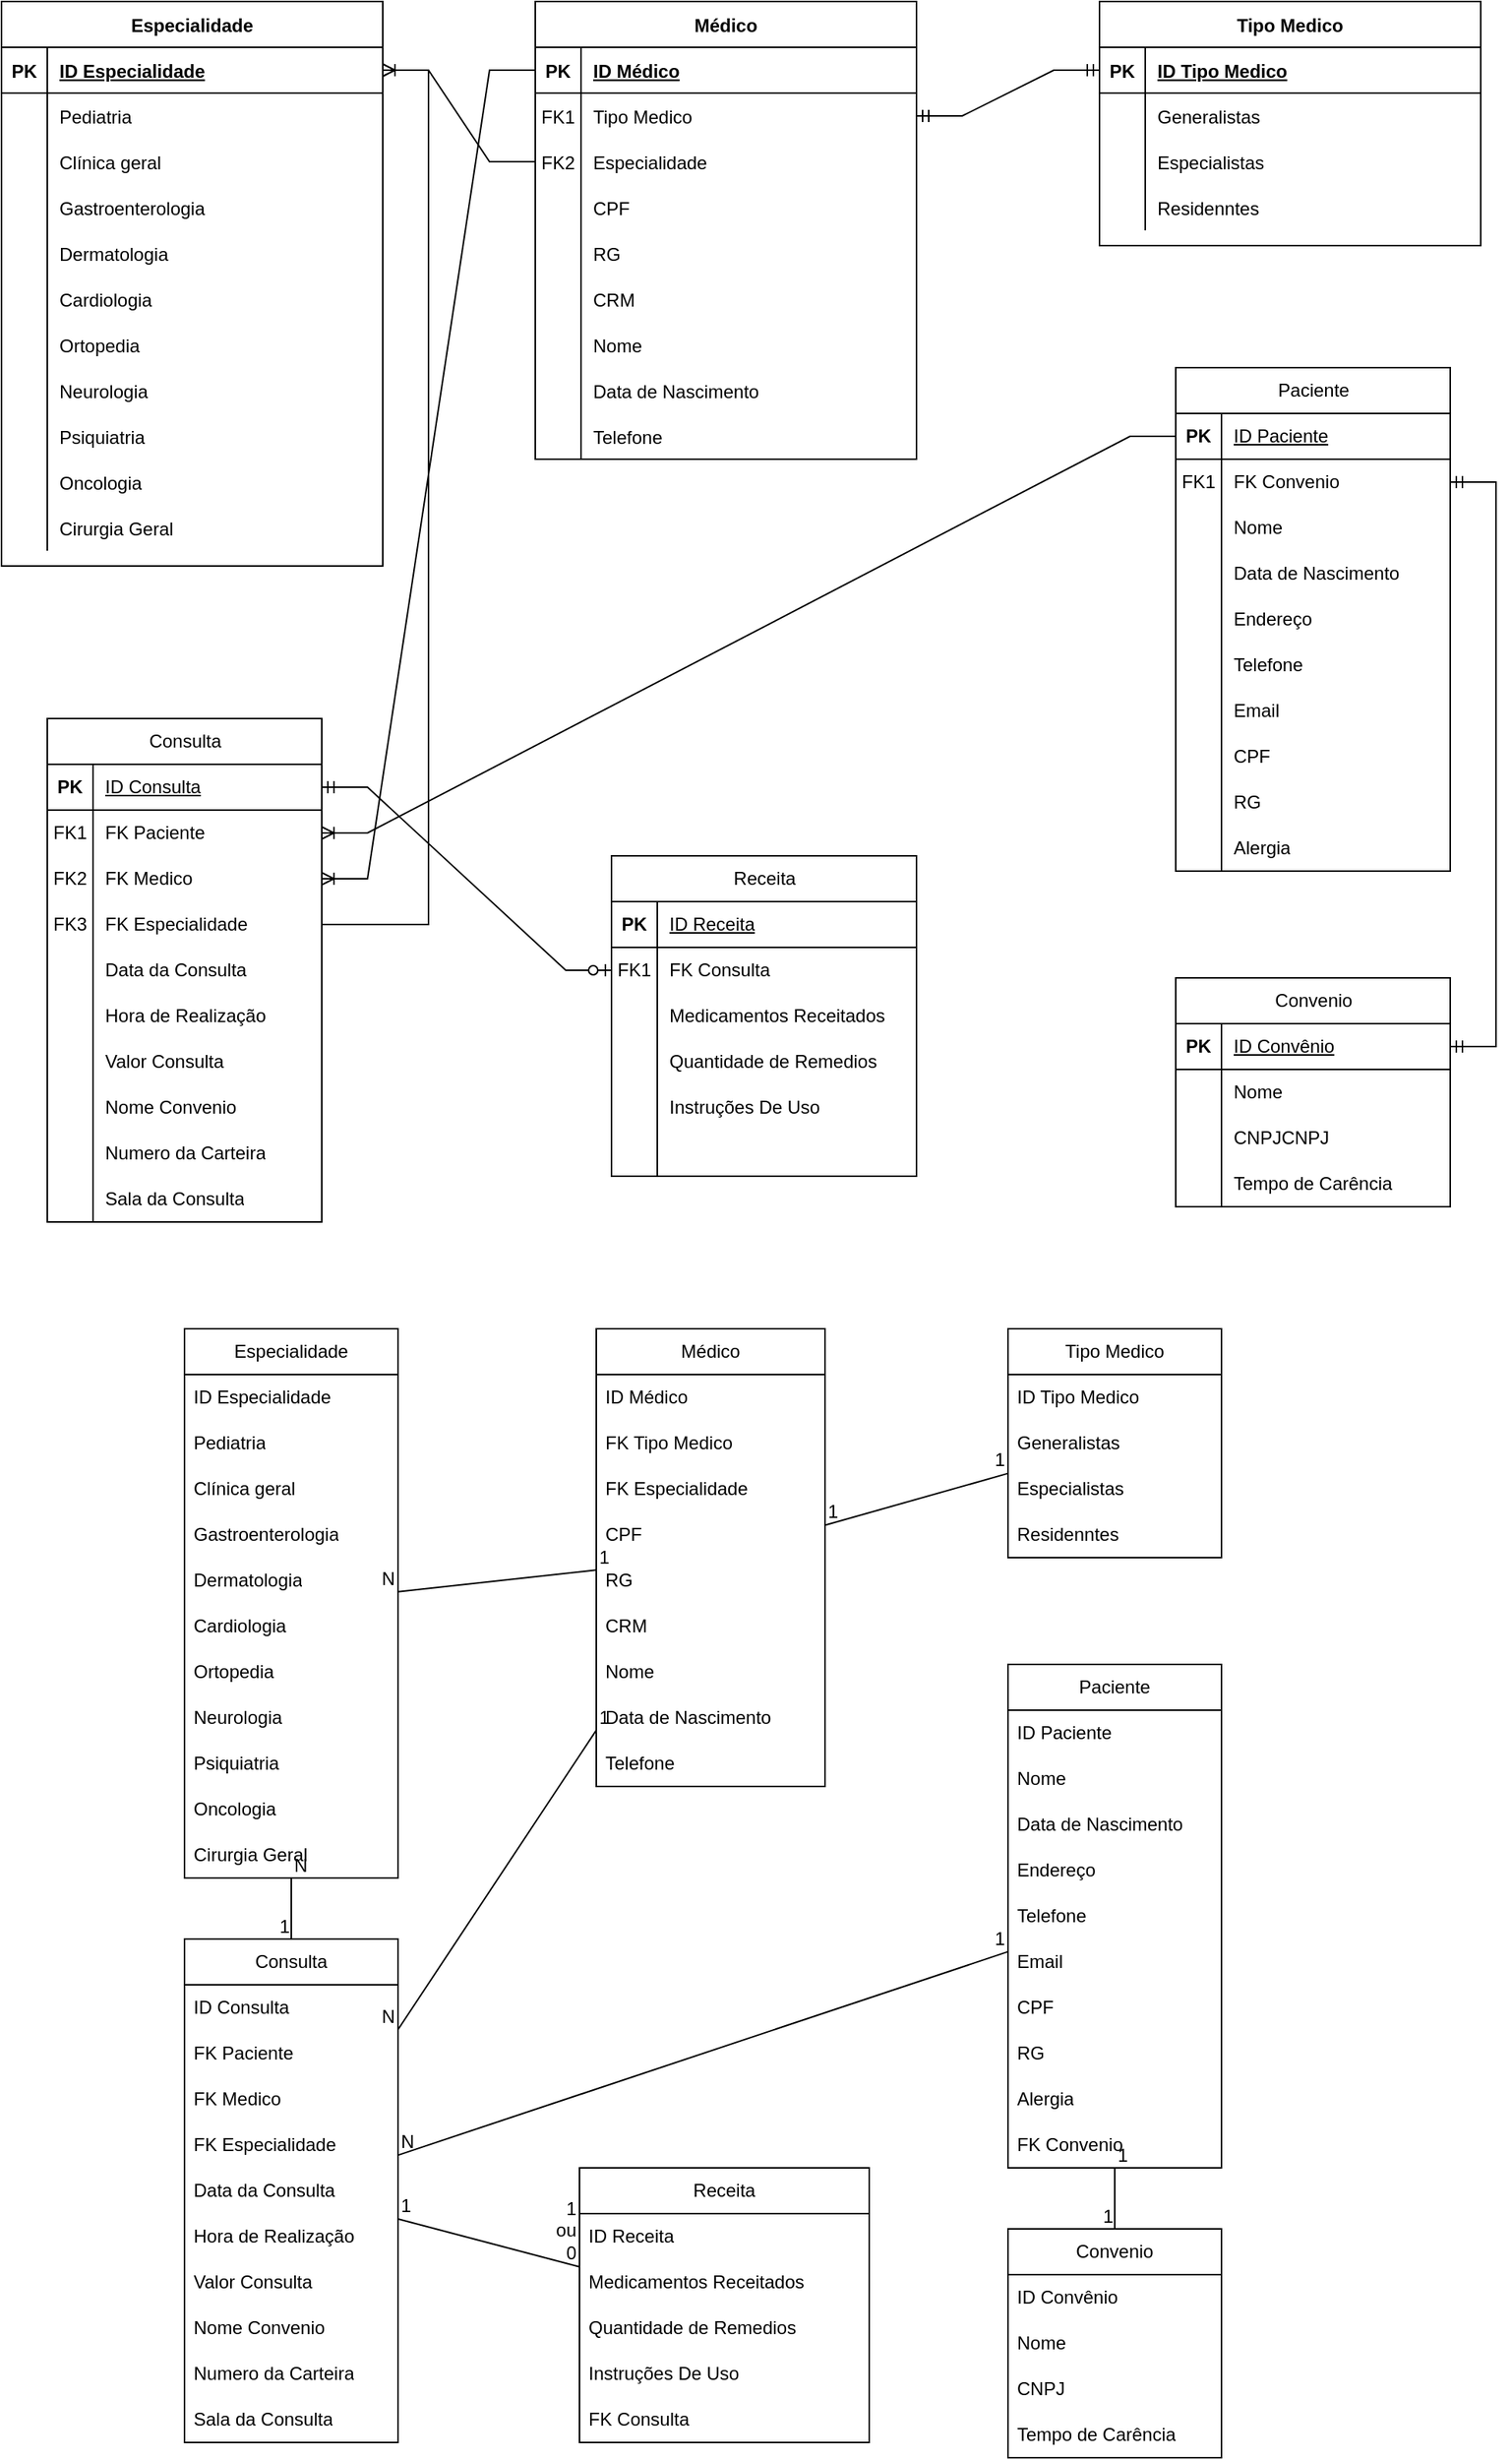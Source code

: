 <mxfile version="26.2.14">
  <diagram name="Página-1" id="cSPxMTQh1t7D5VdHmnNG">
    <mxGraphModel dx="1385" dy="796" grid="1" gridSize="10" guides="1" tooltips="1" connect="1" arrows="1" fold="1" page="1" pageScale="1" pageWidth="827" pageHeight="1169" math="0" shadow="0">
      <root>
        <mxCell id="0" />
        <mxCell id="1" parent="0" />
        <mxCell id="6jWjwuUURNfjlAOu6L3w-1" value="Médico" style="shape=table;startSize=30;container=1;collapsible=1;childLayout=tableLayout;fixedRows=1;rowLines=0;fontStyle=1;align=center;resizeLast=1;" vertex="1" parent="1">
          <mxGeometry x="450" y="120" width="250" height="300" as="geometry" />
        </mxCell>
        <mxCell id="6jWjwuUURNfjlAOu6L3w-2" value="" style="shape=partialRectangle;collapsible=0;dropTarget=0;pointerEvents=0;fillColor=none;points=[[0,0.5],[1,0.5]];portConstraint=eastwest;top=0;left=0;right=0;bottom=1;" vertex="1" parent="6jWjwuUURNfjlAOu6L3w-1">
          <mxGeometry y="30" width="250" height="30" as="geometry" />
        </mxCell>
        <mxCell id="6jWjwuUURNfjlAOu6L3w-3" value="PK" style="shape=partialRectangle;overflow=hidden;connectable=0;fillColor=none;top=0;left=0;bottom=0;right=0;fontStyle=1;" vertex="1" parent="6jWjwuUURNfjlAOu6L3w-2">
          <mxGeometry width="30" height="30" as="geometry">
            <mxRectangle width="30" height="30" as="alternateBounds" />
          </mxGeometry>
        </mxCell>
        <mxCell id="6jWjwuUURNfjlAOu6L3w-4" value="ID Médico" style="shape=partialRectangle;overflow=hidden;connectable=0;fillColor=none;top=0;left=0;bottom=0;right=0;align=left;spacingLeft=6;fontStyle=5;" vertex="1" parent="6jWjwuUURNfjlAOu6L3w-2">
          <mxGeometry x="30" width="220" height="30" as="geometry">
            <mxRectangle width="220" height="30" as="alternateBounds" />
          </mxGeometry>
        </mxCell>
        <mxCell id="6jWjwuUURNfjlAOu6L3w-5" value="" style="shape=partialRectangle;collapsible=0;dropTarget=0;pointerEvents=0;fillColor=none;points=[[0,0.5],[1,0.5]];portConstraint=eastwest;top=0;left=0;right=0;bottom=0;" vertex="1" parent="6jWjwuUURNfjlAOu6L3w-1">
          <mxGeometry y="60" width="250" height="30" as="geometry" />
        </mxCell>
        <mxCell id="6jWjwuUURNfjlAOu6L3w-6" value="FK1" style="shape=partialRectangle;overflow=hidden;connectable=0;fillColor=none;top=0;left=0;bottom=0;right=0;" vertex="1" parent="6jWjwuUURNfjlAOu6L3w-5">
          <mxGeometry width="30" height="30" as="geometry">
            <mxRectangle width="30" height="30" as="alternateBounds" />
          </mxGeometry>
        </mxCell>
        <mxCell id="6jWjwuUURNfjlAOu6L3w-7" value="Tipo Medico" style="shape=partialRectangle;overflow=hidden;connectable=0;fillColor=none;top=0;left=0;bottom=0;right=0;align=left;spacingLeft=6;" vertex="1" parent="6jWjwuUURNfjlAOu6L3w-5">
          <mxGeometry x="30" width="220" height="30" as="geometry">
            <mxRectangle width="220" height="30" as="alternateBounds" />
          </mxGeometry>
        </mxCell>
        <mxCell id="6jWjwuUURNfjlAOu6L3w-8" value="" style="shape=partialRectangle;collapsible=0;dropTarget=0;pointerEvents=0;fillColor=none;points=[[0,0.5],[1,0.5]];portConstraint=eastwest;top=0;left=0;right=0;bottom=0;" vertex="1" parent="6jWjwuUURNfjlAOu6L3w-1">
          <mxGeometry y="90" width="250" height="30" as="geometry" />
        </mxCell>
        <mxCell id="6jWjwuUURNfjlAOu6L3w-9" value="FK2" style="shape=partialRectangle;overflow=hidden;connectable=0;fillColor=none;top=0;left=0;bottom=0;right=0;" vertex="1" parent="6jWjwuUURNfjlAOu6L3w-8">
          <mxGeometry width="30" height="30" as="geometry">
            <mxRectangle width="30" height="30" as="alternateBounds" />
          </mxGeometry>
        </mxCell>
        <mxCell id="6jWjwuUURNfjlAOu6L3w-10" value="Especialidade" style="shape=partialRectangle;overflow=hidden;connectable=0;fillColor=none;top=0;left=0;bottom=0;right=0;align=left;spacingLeft=6;" vertex="1" parent="6jWjwuUURNfjlAOu6L3w-8">
          <mxGeometry x="30" width="220" height="30" as="geometry">
            <mxRectangle width="220" height="30" as="alternateBounds" />
          </mxGeometry>
        </mxCell>
        <mxCell id="6jWjwuUURNfjlAOu6L3w-11" style="shape=partialRectangle;collapsible=0;dropTarget=0;pointerEvents=0;fillColor=none;points=[[0,0.5],[1,0.5]];portConstraint=eastwest;top=0;left=0;right=0;bottom=0;" vertex="1" parent="6jWjwuUURNfjlAOu6L3w-1">
          <mxGeometry y="120" width="250" height="30" as="geometry" />
        </mxCell>
        <mxCell id="6jWjwuUURNfjlAOu6L3w-12" style="shape=partialRectangle;overflow=hidden;connectable=0;fillColor=none;top=0;left=0;bottom=0;right=0;" vertex="1" parent="6jWjwuUURNfjlAOu6L3w-11">
          <mxGeometry width="30" height="30" as="geometry">
            <mxRectangle width="30" height="30" as="alternateBounds" />
          </mxGeometry>
        </mxCell>
        <mxCell id="6jWjwuUURNfjlAOu6L3w-13" value="CPF" style="shape=partialRectangle;overflow=hidden;connectable=0;fillColor=none;top=0;left=0;bottom=0;right=0;align=left;spacingLeft=6;" vertex="1" parent="6jWjwuUURNfjlAOu6L3w-11">
          <mxGeometry x="30" width="220" height="30" as="geometry">
            <mxRectangle width="220" height="30" as="alternateBounds" />
          </mxGeometry>
        </mxCell>
        <mxCell id="6jWjwuUURNfjlAOu6L3w-14" style="shape=partialRectangle;collapsible=0;dropTarget=0;pointerEvents=0;fillColor=none;points=[[0,0.5],[1,0.5]];portConstraint=eastwest;top=0;left=0;right=0;bottom=0;" vertex="1" parent="6jWjwuUURNfjlAOu6L3w-1">
          <mxGeometry y="150" width="250" height="30" as="geometry" />
        </mxCell>
        <mxCell id="6jWjwuUURNfjlAOu6L3w-15" style="shape=partialRectangle;overflow=hidden;connectable=0;fillColor=none;top=0;left=0;bottom=0;right=0;" vertex="1" parent="6jWjwuUURNfjlAOu6L3w-14">
          <mxGeometry width="30" height="30" as="geometry">
            <mxRectangle width="30" height="30" as="alternateBounds" />
          </mxGeometry>
        </mxCell>
        <mxCell id="6jWjwuUURNfjlAOu6L3w-16" value="RG" style="shape=partialRectangle;overflow=hidden;connectable=0;fillColor=none;top=0;left=0;bottom=0;right=0;align=left;spacingLeft=6;" vertex="1" parent="6jWjwuUURNfjlAOu6L3w-14">
          <mxGeometry x="30" width="220" height="30" as="geometry">
            <mxRectangle width="220" height="30" as="alternateBounds" />
          </mxGeometry>
        </mxCell>
        <mxCell id="6jWjwuUURNfjlAOu6L3w-17" style="shape=partialRectangle;collapsible=0;dropTarget=0;pointerEvents=0;fillColor=none;points=[[0,0.5],[1,0.5]];portConstraint=eastwest;top=0;left=0;right=0;bottom=0;" vertex="1" parent="6jWjwuUURNfjlAOu6L3w-1">
          <mxGeometry y="180" width="250" height="30" as="geometry" />
        </mxCell>
        <mxCell id="6jWjwuUURNfjlAOu6L3w-18" style="shape=partialRectangle;overflow=hidden;connectable=0;fillColor=none;top=0;left=0;bottom=0;right=0;" vertex="1" parent="6jWjwuUURNfjlAOu6L3w-17">
          <mxGeometry width="30" height="30" as="geometry">
            <mxRectangle width="30" height="30" as="alternateBounds" />
          </mxGeometry>
        </mxCell>
        <mxCell id="6jWjwuUURNfjlAOu6L3w-19" value="CRM" style="shape=partialRectangle;overflow=hidden;connectable=0;fillColor=none;top=0;left=0;bottom=0;right=0;align=left;spacingLeft=6;" vertex="1" parent="6jWjwuUURNfjlAOu6L3w-17">
          <mxGeometry x="30" width="220" height="30" as="geometry">
            <mxRectangle width="220" height="30" as="alternateBounds" />
          </mxGeometry>
        </mxCell>
        <mxCell id="6jWjwuUURNfjlAOu6L3w-20" style="shape=partialRectangle;collapsible=0;dropTarget=0;pointerEvents=0;fillColor=none;points=[[0,0.5],[1,0.5]];portConstraint=eastwest;top=0;left=0;right=0;bottom=0;" vertex="1" parent="6jWjwuUURNfjlAOu6L3w-1">
          <mxGeometry y="210" width="250" height="30" as="geometry" />
        </mxCell>
        <mxCell id="6jWjwuUURNfjlAOu6L3w-21" style="shape=partialRectangle;overflow=hidden;connectable=0;fillColor=none;top=0;left=0;bottom=0;right=0;" vertex="1" parent="6jWjwuUURNfjlAOu6L3w-20">
          <mxGeometry width="30" height="30" as="geometry">
            <mxRectangle width="30" height="30" as="alternateBounds" />
          </mxGeometry>
        </mxCell>
        <mxCell id="6jWjwuUURNfjlAOu6L3w-22" value="Nome" style="shape=partialRectangle;overflow=hidden;connectable=0;fillColor=none;top=0;left=0;bottom=0;right=0;align=left;spacingLeft=6;" vertex="1" parent="6jWjwuUURNfjlAOu6L3w-20">
          <mxGeometry x="30" width="220" height="30" as="geometry">
            <mxRectangle width="220" height="30" as="alternateBounds" />
          </mxGeometry>
        </mxCell>
        <mxCell id="6jWjwuUURNfjlAOu6L3w-23" style="shape=partialRectangle;collapsible=0;dropTarget=0;pointerEvents=0;fillColor=none;points=[[0,0.5],[1,0.5]];portConstraint=eastwest;top=0;left=0;right=0;bottom=0;" vertex="1" parent="6jWjwuUURNfjlAOu6L3w-1">
          <mxGeometry y="240" width="250" height="30" as="geometry" />
        </mxCell>
        <mxCell id="6jWjwuUURNfjlAOu6L3w-24" style="shape=partialRectangle;overflow=hidden;connectable=0;fillColor=none;top=0;left=0;bottom=0;right=0;" vertex="1" parent="6jWjwuUURNfjlAOu6L3w-23">
          <mxGeometry width="30" height="30" as="geometry">
            <mxRectangle width="30" height="30" as="alternateBounds" />
          </mxGeometry>
        </mxCell>
        <mxCell id="6jWjwuUURNfjlAOu6L3w-25" value="Data de Nascimento" style="shape=partialRectangle;overflow=hidden;connectable=0;fillColor=none;top=0;left=0;bottom=0;right=0;align=left;spacingLeft=6;" vertex="1" parent="6jWjwuUURNfjlAOu6L3w-23">
          <mxGeometry x="30" width="220" height="30" as="geometry">
            <mxRectangle width="220" height="30" as="alternateBounds" />
          </mxGeometry>
        </mxCell>
        <mxCell id="6jWjwuUURNfjlAOu6L3w-26" style="shape=partialRectangle;collapsible=0;dropTarget=0;pointerEvents=0;fillColor=none;points=[[0,0.5],[1,0.5]];portConstraint=eastwest;top=0;left=0;right=0;bottom=0;" vertex="1" parent="6jWjwuUURNfjlAOu6L3w-1">
          <mxGeometry y="270" width="250" height="30" as="geometry" />
        </mxCell>
        <mxCell id="6jWjwuUURNfjlAOu6L3w-27" style="shape=partialRectangle;overflow=hidden;connectable=0;fillColor=none;top=0;left=0;bottom=0;right=0;" vertex="1" parent="6jWjwuUURNfjlAOu6L3w-26">
          <mxGeometry width="30" height="30" as="geometry">
            <mxRectangle width="30" height="30" as="alternateBounds" />
          </mxGeometry>
        </mxCell>
        <mxCell id="6jWjwuUURNfjlAOu6L3w-28" value="Telefone" style="shape=partialRectangle;overflow=hidden;connectable=0;fillColor=none;top=0;left=0;bottom=0;right=0;align=left;spacingLeft=6;" vertex="1" parent="6jWjwuUURNfjlAOu6L3w-26">
          <mxGeometry x="30" width="220" height="30" as="geometry">
            <mxRectangle width="220" height="30" as="alternateBounds" />
          </mxGeometry>
        </mxCell>
        <mxCell id="6jWjwuUURNfjlAOu6L3w-29" value="Tipo Medico" style="shape=table;startSize=30;container=1;collapsible=1;childLayout=tableLayout;fixedRows=1;rowLines=0;fontStyle=1;align=center;resizeLast=1;" vertex="1" parent="1">
          <mxGeometry x="820" y="120" width="250" height="160" as="geometry" />
        </mxCell>
        <mxCell id="6jWjwuUURNfjlAOu6L3w-30" value="" style="shape=partialRectangle;collapsible=0;dropTarget=0;pointerEvents=0;fillColor=none;points=[[0,0.5],[1,0.5]];portConstraint=eastwest;top=0;left=0;right=0;bottom=1;" vertex="1" parent="6jWjwuUURNfjlAOu6L3w-29">
          <mxGeometry y="30" width="250" height="30" as="geometry" />
        </mxCell>
        <mxCell id="6jWjwuUURNfjlAOu6L3w-31" value="PK" style="shape=partialRectangle;overflow=hidden;connectable=0;fillColor=none;top=0;left=0;bottom=0;right=0;fontStyle=1;" vertex="1" parent="6jWjwuUURNfjlAOu6L3w-30">
          <mxGeometry width="30" height="30" as="geometry">
            <mxRectangle width="30" height="30" as="alternateBounds" />
          </mxGeometry>
        </mxCell>
        <mxCell id="6jWjwuUURNfjlAOu6L3w-32" value="ID Tipo Medico" style="shape=partialRectangle;overflow=hidden;connectable=0;fillColor=none;top=0;left=0;bottom=0;right=0;align=left;spacingLeft=6;fontStyle=5;" vertex="1" parent="6jWjwuUURNfjlAOu6L3w-30">
          <mxGeometry x="30" width="220" height="30" as="geometry">
            <mxRectangle width="220" height="30" as="alternateBounds" />
          </mxGeometry>
        </mxCell>
        <mxCell id="6jWjwuUURNfjlAOu6L3w-33" value="" style="shape=partialRectangle;collapsible=0;dropTarget=0;pointerEvents=0;fillColor=none;points=[[0,0.5],[1,0.5]];portConstraint=eastwest;top=0;left=0;right=0;bottom=0;" vertex="1" parent="6jWjwuUURNfjlAOu6L3w-29">
          <mxGeometry y="60" width="250" height="30" as="geometry" />
        </mxCell>
        <mxCell id="6jWjwuUURNfjlAOu6L3w-34" value="" style="shape=partialRectangle;overflow=hidden;connectable=0;fillColor=none;top=0;left=0;bottom=0;right=0;" vertex="1" parent="6jWjwuUURNfjlAOu6L3w-33">
          <mxGeometry width="30" height="30" as="geometry">
            <mxRectangle width="30" height="30" as="alternateBounds" />
          </mxGeometry>
        </mxCell>
        <mxCell id="6jWjwuUURNfjlAOu6L3w-35" value="Generalistas" style="shape=partialRectangle;overflow=hidden;connectable=0;fillColor=none;top=0;left=0;bottom=0;right=0;align=left;spacingLeft=6;" vertex="1" parent="6jWjwuUURNfjlAOu6L3w-33">
          <mxGeometry x="30" width="220" height="30" as="geometry">
            <mxRectangle width="220" height="30" as="alternateBounds" />
          </mxGeometry>
        </mxCell>
        <mxCell id="6jWjwuUURNfjlAOu6L3w-36" value="" style="shape=partialRectangle;collapsible=0;dropTarget=0;pointerEvents=0;fillColor=none;points=[[0,0.5],[1,0.5]];portConstraint=eastwest;top=0;left=0;right=0;bottom=0;" vertex="1" parent="6jWjwuUURNfjlAOu6L3w-29">
          <mxGeometry y="90" width="250" height="30" as="geometry" />
        </mxCell>
        <mxCell id="6jWjwuUURNfjlAOu6L3w-37" value="" style="shape=partialRectangle;overflow=hidden;connectable=0;fillColor=none;top=0;left=0;bottom=0;right=0;" vertex="1" parent="6jWjwuUURNfjlAOu6L3w-36">
          <mxGeometry width="30" height="30" as="geometry">
            <mxRectangle width="30" height="30" as="alternateBounds" />
          </mxGeometry>
        </mxCell>
        <mxCell id="6jWjwuUURNfjlAOu6L3w-38" value="Especialistas" style="shape=partialRectangle;overflow=hidden;connectable=0;fillColor=none;top=0;left=0;bottom=0;right=0;align=left;spacingLeft=6;" vertex="1" parent="6jWjwuUURNfjlAOu6L3w-36">
          <mxGeometry x="30" width="220" height="30" as="geometry">
            <mxRectangle width="220" height="30" as="alternateBounds" />
          </mxGeometry>
        </mxCell>
        <mxCell id="6jWjwuUURNfjlAOu6L3w-39" style="shape=partialRectangle;collapsible=0;dropTarget=0;pointerEvents=0;fillColor=none;points=[[0,0.5],[1,0.5]];portConstraint=eastwest;top=0;left=0;right=0;bottom=0;" vertex="1" parent="6jWjwuUURNfjlAOu6L3w-29">
          <mxGeometry y="120" width="250" height="30" as="geometry" />
        </mxCell>
        <mxCell id="6jWjwuUURNfjlAOu6L3w-40" style="shape=partialRectangle;overflow=hidden;connectable=0;fillColor=none;top=0;left=0;bottom=0;right=0;" vertex="1" parent="6jWjwuUURNfjlAOu6L3w-39">
          <mxGeometry width="30" height="30" as="geometry">
            <mxRectangle width="30" height="30" as="alternateBounds" />
          </mxGeometry>
        </mxCell>
        <mxCell id="6jWjwuUURNfjlAOu6L3w-41" value="Residenntes" style="shape=partialRectangle;overflow=hidden;connectable=0;fillColor=none;top=0;left=0;bottom=0;right=0;align=left;spacingLeft=6;" vertex="1" parent="6jWjwuUURNfjlAOu6L3w-39">
          <mxGeometry x="30" width="220" height="30" as="geometry">
            <mxRectangle width="220" height="30" as="alternateBounds" />
          </mxGeometry>
        </mxCell>
        <mxCell id="6jWjwuUURNfjlAOu6L3w-42" value="Especialidade" style="shape=table;startSize=30;container=1;collapsible=1;childLayout=tableLayout;fixedRows=1;rowLines=0;fontStyle=1;align=center;resizeLast=1;" vertex="1" parent="1">
          <mxGeometry x="100" y="120" width="250" height="370" as="geometry" />
        </mxCell>
        <mxCell id="6jWjwuUURNfjlAOu6L3w-43" value="" style="shape=partialRectangle;collapsible=0;dropTarget=0;pointerEvents=0;fillColor=none;points=[[0,0.5],[1,0.5]];portConstraint=eastwest;top=0;left=0;right=0;bottom=1;" vertex="1" parent="6jWjwuUURNfjlAOu6L3w-42">
          <mxGeometry y="30" width="250" height="30" as="geometry" />
        </mxCell>
        <mxCell id="6jWjwuUURNfjlAOu6L3w-44" value="PK" style="shape=partialRectangle;overflow=hidden;connectable=0;fillColor=none;top=0;left=0;bottom=0;right=0;fontStyle=1;" vertex="1" parent="6jWjwuUURNfjlAOu6L3w-43">
          <mxGeometry width="30" height="30" as="geometry">
            <mxRectangle width="30" height="30" as="alternateBounds" />
          </mxGeometry>
        </mxCell>
        <mxCell id="6jWjwuUURNfjlAOu6L3w-45" value="ID Especialidade" style="shape=partialRectangle;overflow=hidden;connectable=0;fillColor=none;top=0;left=0;bottom=0;right=0;align=left;spacingLeft=6;fontStyle=5;" vertex="1" parent="6jWjwuUURNfjlAOu6L3w-43">
          <mxGeometry x="30" width="220" height="30" as="geometry">
            <mxRectangle width="220" height="30" as="alternateBounds" />
          </mxGeometry>
        </mxCell>
        <mxCell id="6jWjwuUURNfjlAOu6L3w-46" value="" style="shape=partialRectangle;collapsible=0;dropTarget=0;pointerEvents=0;fillColor=none;points=[[0,0.5],[1,0.5]];portConstraint=eastwest;top=0;left=0;right=0;bottom=0;" vertex="1" parent="6jWjwuUURNfjlAOu6L3w-42">
          <mxGeometry y="60" width="250" height="30" as="geometry" />
        </mxCell>
        <mxCell id="6jWjwuUURNfjlAOu6L3w-47" value="" style="shape=partialRectangle;overflow=hidden;connectable=0;fillColor=none;top=0;left=0;bottom=0;right=0;" vertex="1" parent="6jWjwuUURNfjlAOu6L3w-46">
          <mxGeometry width="30" height="30" as="geometry">
            <mxRectangle width="30" height="30" as="alternateBounds" />
          </mxGeometry>
        </mxCell>
        <mxCell id="6jWjwuUURNfjlAOu6L3w-48" value="Pediatria" style="shape=partialRectangle;overflow=hidden;connectable=0;fillColor=none;top=0;left=0;bottom=0;right=0;align=left;spacingLeft=6;" vertex="1" parent="6jWjwuUURNfjlAOu6L3w-46">
          <mxGeometry x="30" width="220" height="30" as="geometry">
            <mxRectangle width="220" height="30" as="alternateBounds" />
          </mxGeometry>
        </mxCell>
        <mxCell id="6jWjwuUURNfjlAOu6L3w-49" style="shape=partialRectangle;collapsible=0;dropTarget=0;pointerEvents=0;fillColor=none;points=[[0,0.5],[1,0.5]];portConstraint=eastwest;top=0;left=0;right=0;bottom=0;" vertex="1" parent="6jWjwuUURNfjlAOu6L3w-42">
          <mxGeometry y="90" width="250" height="30" as="geometry" />
        </mxCell>
        <mxCell id="6jWjwuUURNfjlAOu6L3w-50" style="shape=partialRectangle;overflow=hidden;connectable=0;fillColor=none;top=0;left=0;bottom=0;right=0;" vertex="1" parent="6jWjwuUURNfjlAOu6L3w-49">
          <mxGeometry width="30" height="30" as="geometry">
            <mxRectangle width="30" height="30" as="alternateBounds" />
          </mxGeometry>
        </mxCell>
        <mxCell id="6jWjwuUURNfjlAOu6L3w-51" value="Clínica geral" style="shape=partialRectangle;overflow=hidden;connectable=0;fillColor=none;top=0;left=0;bottom=0;right=0;align=left;spacingLeft=6;" vertex="1" parent="6jWjwuUURNfjlAOu6L3w-49">
          <mxGeometry x="30" width="220" height="30" as="geometry">
            <mxRectangle width="220" height="30" as="alternateBounds" />
          </mxGeometry>
        </mxCell>
        <mxCell id="6jWjwuUURNfjlAOu6L3w-52" style="shape=partialRectangle;collapsible=0;dropTarget=0;pointerEvents=0;fillColor=none;points=[[0,0.5],[1,0.5]];portConstraint=eastwest;top=0;left=0;right=0;bottom=0;" vertex="1" parent="6jWjwuUURNfjlAOu6L3w-42">
          <mxGeometry y="120" width="250" height="30" as="geometry" />
        </mxCell>
        <mxCell id="6jWjwuUURNfjlAOu6L3w-53" style="shape=partialRectangle;overflow=hidden;connectable=0;fillColor=none;top=0;left=0;bottom=0;right=0;" vertex="1" parent="6jWjwuUURNfjlAOu6L3w-52">
          <mxGeometry width="30" height="30" as="geometry">
            <mxRectangle width="30" height="30" as="alternateBounds" />
          </mxGeometry>
        </mxCell>
        <mxCell id="6jWjwuUURNfjlAOu6L3w-54" value="Gastroenterologia" style="shape=partialRectangle;overflow=hidden;connectable=0;fillColor=none;top=0;left=0;bottom=0;right=0;align=left;spacingLeft=6;" vertex="1" parent="6jWjwuUURNfjlAOu6L3w-52">
          <mxGeometry x="30" width="220" height="30" as="geometry">
            <mxRectangle width="220" height="30" as="alternateBounds" />
          </mxGeometry>
        </mxCell>
        <mxCell id="6jWjwuUURNfjlAOu6L3w-55" style="shape=partialRectangle;collapsible=0;dropTarget=0;pointerEvents=0;fillColor=none;points=[[0,0.5],[1,0.5]];portConstraint=eastwest;top=0;left=0;right=0;bottom=0;" vertex="1" parent="6jWjwuUURNfjlAOu6L3w-42">
          <mxGeometry y="150" width="250" height="30" as="geometry" />
        </mxCell>
        <mxCell id="6jWjwuUURNfjlAOu6L3w-56" style="shape=partialRectangle;overflow=hidden;connectable=0;fillColor=none;top=0;left=0;bottom=0;right=0;" vertex="1" parent="6jWjwuUURNfjlAOu6L3w-55">
          <mxGeometry width="30" height="30" as="geometry">
            <mxRectangle width="30" height="30" as="alternateBounds" />
          </mxGeometry>
        </mxCell>
        <mxCell id="6jWjwuUURNfjlAOu6L3w-57" value="Dermatologia" style="shape=partialRectangle;overflow=hidden;connectable=0;fillColor=none;top=0;left=0;bottom=0;right=0;align=left;spacingLeft=6;" vertex="1" parent="6jWjwuUURNfjlAOu6L3w-55">
          <mxGeometry x="30" width="220" height="30" as="geometry">
            <mxRectangle width="220" height="30" as="alternateBounds" />
          </mxGeometry>
        </mxCell>
        <mxCell id="6jWjwuUURNfjlAOu6L3w-58" style="shape=partialRectangle;collapsible=0;dropTarget=0;pointerEvents=0;fillColor=none;points=[[0,0.5],[1,0.5]];portConstraint=eastwest;top=0;left=0;right=0;bottom=0;" vertex="1" parent="6jWjwuUURNfjlAOu6L3w-42">
          <mxGeometry y="180" width="250" height="30" as="geometry" />
        </mxCell>
        <mxCell id="6jWjwuUURNfjlAOu6L3w-59" style="shape=partialRectangle;overflow=hidden;connectable=0;fillColor=none;top=0;left=0;bottom=0;right=0;" vertex="1" parent="6jWjwuUURNfjlAOu6L3w-58">
          <mxGeometry width="30" height="30" as="geometry">
            <mxRectangle width="30" height="30" as="alternateBounds" />
          </mxGeometry>
        </mxCell>
        <mxCell id="6jWjwuUURNfjlAOu6L3w-60" value="Cardiologia" style="shape=partialRectangle;overflow=hidden;connectable=0;fillColor=none;top=0;left=0;bottom=0;right=0;align=left;spacingLeft=6;" vertex="1" parent="6jWjwuUURNfjlAOu6L3w-58">
          <mxGeometry x="30" width="220" height="30" as="geometry">
            <mxRectangle width="220" height="30" as="alternateBounds" />
          </mxGeometry>
        </mxCell>
        <mxCell id="6jWjwuUURNfjlAOu6L3w-61" style="shape=partialRectangle;collapsible=0;dropTarget=0;pointerEvents=0;fillColor=none;points=[[0,0.5],[1,0.5]];portConstraint=eastwest;top=0;left=0;right=0;bottom=0;" vertex="1" parent="6jWjwuUURNfjlAOu6L3w-42">
          <mxGeometry y="210" width="250" height="30" as="geometry" />
        </mxCell>
        <mxCell id="6jWjwuUURNfjlAOu6L3w-62" style="shape=partialRectangle;overflow=hidden;connectable=0;fillColor=none;top=0;left=0;bottom=0;right=0;" vertex="1" parent="6jWjwuUURNfjlAOu6L3w-61">
          <mxGeometry width="30" height="30" as="geometry">
            <mxRectangle width="30" height="30" as="alternateBounds" />
          </mxGeometry>
        </mxCell>
        <mxCell id="6jWjwuUURNfjlAOu6L3w-63" value="Ortopedia" style="shape=partialRectangle;overflow=hidden;connectable=0;fillColor=none;top=0;left=0;bottom=0;right=0;align=left;spacingLeft=6;" vertex="1" parent="6jWjwuUURNfjlAOu6L3w-61">
          <mxGeometry x="30" width="220" height="30" as="geometry">
            <mxRectangle width="220" height="30" as="alternateBounds" />
          </mxGeometry>
        </mxCell>
        <mxCell id="6jWjwuUURNfjlAOu6L3w-64" style="shape=partialRectangle;collapsible=0;dropTarget=0;pointerEvents=0;fillColor=none;points=[[0,0.5],[1,0.5]];portConstraint=eastwest;top=0;left=0;right=0;bottom=0;" vertex="1" parent="6jWjwuUURNfjlAOu6L3w-42">
          <mxGeometry y="240" width="250" height="30" as="geometry" />
        </mxCell>
        <mxCell id="6jWjwuUURNfjlAOu6L3w-65" style="shape=partialRectangle;overflow=hidden;connectable=0;fillColor=none;top=0;left=0;bottom=0;right=0;" vertex="1" parent="6jWjwuUURNfjlAOu6L3w-64">
          <mxGeometry width="30" height="30" as="geometry">
            <mxRectangle width="30" height="30" as="alternateBounds" />
          </mxGeometry>
        </mxCell>
        <mxCell id="6jWjwuUURNfjlAOu6L3w-66" value="Neurologia" style="shape=partialRectangle;overflow=hidden;connectable=0;fillColor=none;top=0;left=0;bottom=0;right=0;align=left;spacingLeft=6;" vertex="1" parent="6jWjwuUURNfjlAOu6L3w-64">
          <mxGeometry x="30" width="220" height="30" as="geometry">
            <mxRectangle width="220" height="30" as="alternateBounds" />
          </mxGeometry>
        </mxCell>
        <mxCell id="6jWjwuUURNfjlAOu6L3w-67" style="shape=partialRectangle;collapsible=0;dropTarget=0;pointerEvents=0;fillColor=none;points=[[0,0.5],[1,0.5]];portConstraint=eastwest;top=0;left=0;right=0;bottom=0;" vertex="1" parent="6jWjwuUURNfjlAOu6L3w-42">
          <mxGeometry y="270" width="250" height="30" as="geometry" />
        </mxCell>
        <mxCell id="6jWjwuUURNfjlAOu6L3w-68" style="shape=partialRectangle;overflow=hidden;connectable=0;fillColor=none;top=0;left=0;bottom=0;right=0;" vertex="1" parent="6jWjwuUURNfjlAOu6L3w-67">
          <mxGeometry width="30" height="30" as="geometry">
            <mxRectangle width="30" height="30" as="alternateBounds" />
          </mxGeometry>
        </mxCell>
        <mxCell id="6jWjwuUURNfjlAOu6L3w-69" value="Psiquiatria" style="shape=partialRectangle;overflow=hidden;connectable=0;fillColor=none;top=0;left=0;bottom=0;right=0;align=left;spacingLeft=6;" vertex="1" parent="6jWjwuUURNfjlAOu6L3w-67">
          <mxGeometry x="30" width="220" height="30" as="geometry">
            <mxRectangle width="220" height="30" as="alternateBounds" />
          </mxGeometry>
        </mxCell>
        <mxCell id="6jWjwuUURNfjlAOu6L3w-70" style="shape=partialRectangle;collapsible=0;dropTarget=0;pointerEvents=0;fillColor=none;points=[[0,0.5],[1,0.5]];portConstraint=eastwest;top=0;left=0;right=0;bottom=0;" vertex="1" parent="6jWjwuUURNfjlAOu6L3w-42">
          <mxGeometry y="300" width="250" height="30" as="geometry" />
        </mxCell>
        <mxCell id="6jWjwuUURNfjlAOu6L3w-71" style="shape=partialRectangle;overflow=hidden;connectable=0;fillColor=none;top=0;left=0;bottom=0;right=0;" vertex="1" parent="6jWjwuUURNfjlAOu6L3w-70">
          <mxGeometry width="30" height="30" as="geometry">
            <mxRectangle width="30" height="30" as="alternateBounds" />
          </mxGeometry>
        </mxCell>
        <mxCell id="6jWjwuUURNfjlAOu6L3w-72" value="Oncologia" style="shape=partialRectangle;overflow=hidden;connectable=0;fillColor=none;top=0;left=0;bottom=0;right=0;align=left;spacingLeft=6;" vertex="1" parent="6jWjwuUURNfjlAOu6L3w-70">
          <mxGeometry x="30" width="220" height="30" as="geometry">
            <mxRectangle width="220" height="30" as="alternateBounds" />
          </mxGeometry>
        </mxCell>
        <mxCell id="6jWjwuUURNfjlAOu6L3w-73" style="shape=partialRectangle;collapsible=0;dropTarget=0;pointerEvents=0;fillColor=none;points=[[0,0.5],[1,0.5]];portConstraint=eastwest;top=0;left=0;right=0;bottom=0;" vertex="1" parent="6jWjwuUURNfjlAOu6L3w-42">
          <mxGeometry y="330" width="250" height="30" as="geometry" />
        </mxCell>
        <mxCell id="6jWjwuUURNfjlAOu6L3w-74" style="shape=partialRectangle;overflow=hidden;connectable=0;fillColor=none;top=0;left=0;bottom=0;right=0;" vertex="1" parent="6jWjwuUURNfjlAOu6L3w-73">
          <mxGeometry width="30" height="30" as="geometry">
            <mxRectangle width="30" height="30" as="alternateBounds" />
          </mxGeometry>
        </mxCell>
        <mxCell id="6jWjwuUURNfjlAOu6L3w-75" value="Cirurgia Geral" style="shape=partialRectangle;overflow=hidden;connectable=0;fillColor=none;top=0;left=0;bottom=0;right=0;align=left;spacingLeft=6;" vertex="1" parent="6jWjwuUURNfjlAOu6L3w-73">
          <mxGeometry x="30" width="220" height="30" as="geometry">
            <mxRectangle width="220" height="30" as="alternateBounds" />
          </mxGeometry>
        </mxCell>
        <mxCell id="6jWjwuUURNfjlAOu6L3w-76" value="&lt;span style=&quot;font-weight: 400; text-wrap-mode: wrap;&quot;&gt;Paciente&lt;/span&gt;" style="shape=table;startSize=30;container=1;collapsible=1;childLayout=tableLayout;fixedRows=1;rowLines=0;fontStyle=1;align=center;resizeLast=1;html=1;" vertex="1" parent="1">
          <mxGeometry x="870" y="360" width="180" height="330" as="geometry" />
        </mxCell>
        <mxCell id="6jWjwuUURNfjlAOu6L3w-77" value="" style="shape=tableRow;horizontal=0;startSize=0;swimlaneHead=0;swimlaneBody=0;fillColor=none;collapsible=0;dropTarget=0;points=[[0,0.5],[1,0.5]];portConstraint=eastwest;top=0;left=0;right=0;bottom=1;" vertex="1" parent="6jWjwuUURNfjlAOu6L3w-76">
          <mxGeometry y="30" width="180" height="30" as="geometry" />
        </mxCell>
        <mxCell id="6jWjwuUURNfjlAOu6L3w-78" value="PK" style="shape=partialRectangle;connectable=0;fillColor=none;top=0;left=0;bottom=0;right=0;fontStyle=1;overflow=hidden;whiteSpace=wrap;html=1;" vertex="1" parent="6jWjwuUURNfjlAOu6L3w-77">
          <mxGeometry width="30" height="30" as="geometry">
            <mxRectangle width="30" height="30" as="alternateBounds" />
          </mxGeometry>
        </mxCell>
        <mxCell id="6jWjwuUURNfjlAOu6L3w-79" value="&lt;span style=&quot;font-weight: 400;&quot;&gt;ID Paciente&lt;/span&gt;" style="shape=partialRectangle;connectable=0;fillColor=none;top=0;left=0;bottom=0;right=0;align=left;spacingLeft=6;fontStyle=5;overflow=hidden;whiteSpace=wrap;html=1;" vertex="1" parent="6jWjwuUURNfjlAOu6L3w-77">
          <mxGeometry x="30" width="150" height="30" as="geometry">
            <mxRectangle width="150" height="30" as="alternateBounds" />
          </mxGeometry>
        </mxCell>
        <mxCell id="6jWjwuUURNfjlAOu6L3w-80" value="" style="shape=tableRow;horizontal=0;startSize=0;swimlaneHead=0;swimlaneBody=0;fillColor=none;collapsible=0;dropTarget=0;points=[[0,0.5],[1,0.5]];portConstraint=eastwest;top=0;left=0;right=0;bottom=0;" vertex="1" parent="6jWjwuUURNfjlAOu6L3w-76">
          <mxGeometry y="60" width="180" height="30" as="geometry" />
        </mxCell>
        <mxCell id="6jWjwuUURNfjlAOu6L3w-81" value="FK1" style="shape=partialRectangle;connectable=0;fillColor=none;top=0;left=0;bottom=0;right=0;editable=1;overflow=hidden;whiteSpace=wrap;html=1;" vertex="1" parent="6jWjwuUURNfjlAOu6L3w-80">
          <mxGeometry width="30" height="30" as="geometry">
            <mxRectangle width="30" height="30" as="alternateBounds" />
          </mxGeometry>
        </mxCell>
        <mxCell id="6jWjwuUURNfjlAOu6L3w-82" value="FK Convenio" style="shape=partialRectangle;connectable=0;fillColor=none;top=0;left=0;bottom=0;right=0;align=left;spacingLeft=6;overflow=hidden;whiteSpace=wrap;html=1;" vertex="1" parent="6jWjwuUURNfjlAOu6L3w-80">
          <mxGeometry x="30" width="150" height="30" as="geometry">
            <mxRectangle width="150" height="30" as="alternateBounds" />
          </mxGeometry>
        </mxCell>
        <mxCell id="6jWjwuUURNfjlAOu6L3w-83" value="" style="shape=tableRow;horizontal=0;startSize=0;swimlaneHead=0;swimlaneBody=0;fillColor=none;collapsible=0;dropTarget=0;points=[[0,0.5],[1,0.5]];portConstraint=eastwest;top=0;left=0;right=0;bottom=0;" vertex="1" parent="6jWjwuUURNfjlAOu6L3w-76">
          <mxGeometry y="90" width="180" height="30" as="geometry" />
        </mxCell>
        <mxCell id="6jWjwuUURNfjlAOu6L3w-84" value="" style="shape=partialRectangle;connectable=0;fillColor=none;top=0;left=0;bottom=0;right=0;editable=1;overflow=hidden;whiteSpace=wrap;html=1;" vertex="1" parent="6jWjwuUURNfjlAOu6L3w-83">
          <mxGeometry width="30" height="30" as="geometry">
            <mxRectangle width="30" height="30" as="alternateBounds" />
          </mxGeometry>
        </mxCell>
        <mxCell id="6jWjwuUURNfjlAOu6L3w-85" value="Nome" style="shape=partialRectangle;connectable=0;fillColor=none;top=0;left=0;bottom=0;right=0;align=left;spacingLeft=6;overflow=hidden;whiteSpace=wrap;html=1;" vertex="1" parent="6jWjwuUURNfjlAOu6L3w-83">
          <mxGeometry x="30" width="150" height="30" as="geometry">
            <mxRectangle width="150" height="30" as="alternateBounds" />
          </mxGeometry>
        </mxCell>
        <mxCell id="6jWjwuUURNfjlAOu6L3w-86" style="shape=tableRow;horizontal=0;startSize=0;swimlaneHead=0;swimlaneBody=0;fillColor=none;collapsible=0;dropTarget=0;points=[[0,0.5],[1,0.5]];portConstraint=eastwest;top=0;left=0;right=0;bottom=0;" vertex="1" parent="6jWjwuUURNfjlAOu6L3w-76">
          <mxGeometry y="120" width="180" height="30" as="geometry" />
        </mxCell>
        <mxCell id="6jWjwuUURNfjlAOu6L3w-87" style="shape=partialRectangle;connectable=0;fillColor=none;top=0;left=0;bottom=0;right=0;editable=1;overflow=hidden;whiteSpace=wrap;html=1;" vertex="1" parent="6jWjwuUURNfjlAOu6L3w-86">
          <mxGeometry width="30" height="30" as="geometry">
            <mxRectangle width="30" height="30" as="alternateBounds" />
          </mxGeometry>
        </mxCell>
        <mxCell id="6jWjwuUURNfjlAOu6L3w-88" value="Data de Nascimento" style="shape=partialRectangle;connectable=0;fillColor=none;top=0;left=0;bottom=0;right=0;align=left;spacingLeft=6;overflow=hidden;whiteSpace=wrap;html=1;" vertex="1" parent="6jWjwuUURNfjlAOu6L3w-86">
          <mxGeometry x="30" width="150" height="30" as="geometry">
            <mxRectangle width="150" height="30" as="alternateBounds" />
          </mxGeometry>
        </mxCell>
        <mxCell id="6jWjwuUURNfjlAOu6L3w-89" style="shape=tableRow;horizontal=0;startSize=0;swimlaneHead=0;swimlaneBody=0;fillColor=none;collapsible=0;dropTarget=0;points=[[0,0.5],[1,0.5]];portConstraint=eastwest;top=0;left=0;right=0;bottom=0;" vertex="1" parent="6jWjwuUURNfjlAOu6L3w-76">
          <mxGeometry y="150" width="180" height="30" as="geometry" />
        </mxCell>
        <mxCell id="6jWjwuUURNfjlAOu6L3w-90" style="shape=partialRectangle;connectable=0;fillColor=none;top=0;left=0;bottom=0;right=0;editable=1;overflow=hidden;whiteSpace=wrap;html=1;" vertex="1" parent="6jWjwuUURNfjlAOu6L3w-89">
          <mxGeometry width="30" height="30" as="geometry">
            <mxRectangle width="30" height="30" as="alternateBounds" />
          </mxGeometry>
        </mxCell>
        <mxCell id="6jWjwuUURNfjlAOu6L3w-91" value="Endereço" style="shape=partialRectangle;connectable=0;fillColor=none;top=0;left=0;bottom=0;right=0;align=left;spacingLeft=6;overflow=hidden;whiteSpace=wrap;html=1;" vertex="1" parent="6jWjwuUURNfjlAOu6L3w-89">
          <mxGeometry x="30" width="150" height="30" as="geometry">
            <mxRectangle width="150" height="30" as="alternateBounds" />
          </mxGeometry>
        </mxCell>
        <mxCell id="6jWjwuUURNfjlAOu6L3w-92" style="shape=tableRow;horizontal=0;startSize=0;swimlaneHead=0;swimlaneBody=0;fillColor=none;collapsible=0;dropTarget=0;points=[[0,0.5],[1,0.5]];portConstraint=eastwest;top=0;left=0;right=0;bottom=0;" vertex="1" parent="6jWjwuUURNfjlAOu6L3w-76">
          <mxGeometry y="180" width="180" height="30" as="geometry" />
        </mxCell>
        <mxCell id="6jWjwuUURNfjlAOu6L3w-93" style="shape=partialRectangle;connectable=0;fillColor=none;top=0;left=0;bottom=0;right=0;editable=1;overflow=hidden;whiteSpace=wrap;html=1;" vertex="1" parent="6jWjwuUURNfjlAOu6L3w-92">
          <mxGeometry width="30" height="30" as="geometry">
            <mxRectangle width="30" height="30" as="alternateBounds" />
          </mxGeometry>
        </mxCell>
        <mxCell id="6jWjwuUURNfjlAOu6L3w-94" value="Telefone" style="shape=partialRectangle;connectable=0;fillColor=none;top=0;left=0;bottom=0;right=0;align=left;spacingLeft=6;overflow=hidden;whiteSpace=wrap;html=1;" vertex="1" parent="6jWjwuUURNfjlAOu6L3w-92">
          <mxGeometry x="30" width="150" height="30" as="geometry">
            <mxRectangle width="150" height="30" as="alternateBounds" />
          </mxGeometry>
        </mxCell>
        <mxCell id="6jWjwuUURNfjlAOu6L3w-95" style="shape=tableRow;horizontal=0;startSize=0;swimlaneHead=0;swimlaneBody=0;fillColor=none;collapsible=0;dropTarget=0;points=[[0,0.5],[1,0.5]];portConstraint=eastwest;top=0;left=0;right=0;bottom=0;" vertex="1" parent="6jWjwuUURNfjlAOu6L3w-76">
          <mxGeometry y="210" width="180" height="30" as="geometry" />
        </mxCell>
        <mxCell id="6jWjwuUURNfjlAOu6L3w-96" style="shape=partialRectangle;connectable=0;fillColor=none;top=0;left=0;bottom=0;right=0;editable=1;overflow=hidden;whiteSpace=wrap;html=1;" vertex="1" parent="6jWjwuUURNfjlAOu6L3w-95">
          <mxGeometry width="30" height="30" as="geometry">
            <mxRectangle width="30" height="30" as="alternateBounds" />
          </mxGeometry>
        </mxCell>
        <mxCell id="6jWjwuUURNfjlAOu6L3w-97" value="Email" style="shape=partialRectangle;connectable=0;fillColor=none;top=0;left=0;bottom=0;right=0;align=left;spacingLeft=6;overflow=hidden;whiteSpace=wrap;html=1;" vertex="1" parent="6jWjwuUURNfjlAOu6L3w-95">
          <mxGeometry x="30" width="150" height="30" as="geometry">
            <mxRectangle width="150" height="30" as="alternateBounds" />
          </mxGeometry>
        </mxCell>
        <mxCell id="6jWjwuUURNfjlAOu6L3w-98" value="" style="shape=tableRow;horizontal=0;startSize=0;swimlaneHead=0;swimlaneBody=0;fillColor=none;collapsible=0;dropTarget=0;points=[[0,0.5],[1,0.5]];portConstraint=eastwest;top=0;left=0;right=0;bottom=0;" vertex="1" parent="6jWjwuUURNfjlAOu6L3w-76">
          <mxGeometry y="240" width="180" height="30" as="geometry" />
        </mxCell>
        <mxCell id="6jWjwuUURNfjlAOu6L3w-99" value="" style="shape=partialRectangle;connectable=0;fillColor=none;top=0;left=0;bottom=0;right=0;editable=1;overflow=hidden;whiteSpace=wrap;html=1;" vertex="1" parent="6jWjwuUURNfjlAOu6L3w-98">
          <mxGeometry width="30" height="30" as="geometry">
            <mxRectangle width="30" height="30" as="alternateBounds" />
          </mxGeometry>
        </mxCell>
        <mxCell id="6jWjwuUURNfjlAOu6L3w-100" value="CPF" style="shape=partialRectangle;connectable=0;fillColor=none;top=0;left=0;bottom=0;right=0;align=left;spacingLeft=6;overflow=hidden;whiteSpace=wrap;html=1;" vertex="1" parent="6jWjwuUURNfjlAOu6L3w-98">
          <mxGeometry x="30" width="150" height="30" as="geometry">
            <mxRectangle width="150" height="30" as="alternateBounds" />
          </mxGeometry>
        </mxCell>
        <mxCell id="6jWjwuUURNfjlAOu6L3w-101" style="shape=tableRow;horizontal=0;startSize=0;swimlaneHead=0;swimlaneBody=0;fillColor=none;collapsible=0;dropTarget=0;points=[[0,0.5],[1,0.5]];portConstraint=eastwest;top=0;left=0;right=0;bottom=0;" vertex="1" parent="6jWjwuUURNfjlAOu6L3w-76">
          <mxGeometry y="270" width="180" height="30" as="geometry" />
        </mxCell>
        <mxCell id="6jWjwuUURNfjlAOu6L3w-102" style="shape=partialRectangle;connectable=0;fillColor=none;top=0;left=0;bottom=0;right=0;editable=1;overflow=hidden;whiteSpace=wrap;html=1;" vertex="1" parent="6jWjwuUURNfjlAOu6L3w-101">
          <mxGeometry width="30" height="30" as="geometry">
            <mxRectangle width="30" height="30" as="alternateBounds" />
          </mxGeometry>
        </mxCell>
        <mxCell id="6jWjwuUURNfjlAOu6L3w-103" value="RG" style="shape=partialRectangle;connectable=0;fillColor=none;top=0;left=0;bottom=0;right=0;align=left;spacingLeft=6;overflow=hidden;whiteSpace=wrap;html=1;" vertex="1" parent="6jWjwuUURNfjlAOu6L3w-101">
          <mxGeometry x="30" width="150" height="30" as="geometry">
            <mxRectangle width="150" height="30" as="alternateBounds" />
          </mxGeometry>
        </mxCell>
        <mxCell id="6jWjwuUURNfjlAOu6L3w-104" style="shape=tableRow;horizontal=0;startSize=0;swimlaneHead=0;swimlaneBody=0;fillColor=none;collapsible=0;dropTarget=0;points=[[0,0.5],[1,0.5]];portConstraint=eastwest;top=0;left=0;right=0;bottom=0;" vertex="1" parent="6jWjwuUURNfjlAOu6L3w-76">
          <mxGeometry y="300" width="180" height="30" as="geometry" />
        </mxCell>
        <mxCell id="6jWjwuUURNfjlAOu6L3w-105" style="shape=partialRectangle;connectable=0;fillColor=none;top=0;left=0;bottom=0;right=0;editable=1;overflow=hidden;whiteSpace=wrap;html=1;" vertex="1" parent="6jWjwuUURNfjlAOu6L3w-104">
          <mxGeometry width="30" height="30" as="geometry">
            <mxRectangle width="30" height="30" as="alternateBounds" />
          </mxGeometry>
        </mxCell>
        <mxCell id="6jWjwuUURNfjlAOu6L3w-106" value="Alergia" style="shape=partialRectangle;connectable=0;fillColor=none;top=0;left=0;bottom=0;right=0;align=left;spacingLeft=6;overflow=hidden;whiteSpace=wrap;html=1;" vertex="1" parent="6jWjwuUURNfjlAOu6L3w-104">
          <mxGeometry x="30" width="150" height="30" as="geometry">
            <mxRectangle width="150" height="30" as="alternateBounds" />
          </mxGeometry>
        </mxCell>
        <mxCell id="6jWjwuUURNfjlAOu6L3w-107" value="&lt;span style=&quot;font-weight: 400; text-wrap-mode: wrap;&quot;&gt;Receita&lt;/span&gt;" style="shape=table;startSize=30;container=1;collapsible=1;childLayout=tableLayout;fixedRows=1;rowLines=0;fontStyle=1;align=center;resizeLast=1;html=1;" vertex="1" parent="1">
          <mxGeometry x="500" y="680" width="200" height="210" as="geometry" />
        </mxCell>
        <mxCell id="6jWjwuUURNfjlAOu6L3w-108" value="" style="shape=tableRow;horizontal=0;startSize=0;swimlaneHead=0;swimlaneBody=0;fillColor=none;collapsible=0;dropTarget=0;points=[[0,0.5],[1,0.5]];portConstraint=eastwest;top=0;left=0;right=0;bottom=1;" vertex="1" parent="6jWjwuUURNfjlAOu6L3w-107">
          <mxGeometry y="30" width="200" height="30" as="geometry" />
        </mxCell>
        <mxCell id="6jWjwuUURNfjlAOu6L3w-109" value="PK" style="shape=partialRectangle;connectable=0;fillColor=none;top=0;left=0;bottom=0;right=0;fontStyle=1;overflow=hidden;whiteSpace=wrap;html=1;" vertex="1" parent="6jWjwuUURNfjlAOu6L3w-108">
          <mxGeometry width="30" height="30" as="geometry">
            <mxRectangle width="30" height="30" as="alternateBounds" />
          </mxGeometry>
        </mxCell>
        <mxCell id="6jWjwuUURNfjlAOu6L3w-110" value="&lt;span style=&quot;font-weight: 400;&quot;&gt;ID Receita&lt;/span&gt;" style="shape=partialRectangle;connectable=0;fillColor=none;top=0;left=0;bottom=0;right=0;align=left;spacingLeft=6;fontStyle=5;overflow=hidden;whiteSpace=wrap;html=1;" vertex="1" parent="6jWjwuUURNfjlAOu6L3w-108">
          <mxGeometry x="30" width="170" height="30" as="geometry">
            <mxRectangle width="170" height="30" as="alternateBounds" />
          </mxGeometry>
        </mxCell>
        <mxCell id="6jWjwuUURNfjlAOu6L3w-111" value="" style="shape=tableRow;horizontal=0;startSize=0;swimlaneHead=0;swimlaneBody=0;fillColor=none;collapsible=0;dropTarget=0;points=[[0,0.5],[1,0.5]];portConstraint=eastwest;top=0;left=0;right=0;bottom=0;" vertex="1" parent="6jWjwuUURNfjlAOu6L3w-107">
          <mxGeometry y="60" width="200" height="30" as="geometry" />
        </mxCell>
        <mxCell id="6jWjwuUURNfjlAOu6L3w-112" value="FK1" style="shape=partialRectangle;connectable=0;fillColor=none;top=0;left=0;bottom=0;right=0;editable=1;overflow=hidden;whiteSpace=wrap;html=1;" vertex="1" parent="6jWjwuUURNfjlAOu6L3w-111">
          <mxGeometry width="30" height="30" as="geometry">
            <mxRectangle width="30" height="30" as="alternateBounds" />
          </mxGeometry>
        </mxCell>
        <mxCell id="6jWjwuUURNfjlAOu6L3w-113" value="FK Consulta" style="shape=partialRectangle;connectable=0;fillColor=none;top=0;left=0;bottom=0;right=0;align=left;spacingLeft=6;overflow=hidden;whiteSpace=wrap;html=1;" vertex="1" parent="6jWjwuUURNfjlAOu6L3w-111">
          <mxGeometry x="30" width="170" height="30" as="geometry">
            <mxRectangle width="170" height="30" as="alternateBounds" />
          </mxGeometry>
        </mxCell>
        <mxCell id="6jWjwuUURNfjlAOu6L3w-114" value="" style="shape=tableRow;horizontal=0;startSize=0;swimlaneHead=0;swimlaneBody=0;fillColor=none;collapsible=0;dropTarget=0;points=[[0,0.5],[1,0.5]];portConstraint=eastwest;top=0;left=0;right=0;bottom=0;" vertex="1" parent="6jWjwuUURNfjlAOu6L3w-107">
          <mxGeometry y="90" width="200" height="30" as="geometry" />
        </mxCell>
        <mxCell id="6jWjwuUURNfjlAOu6L3w-115" value="" style="shape=partialRectangle;connectable=0;fillColor=none;top=0;left=0;bottom=0;right=0;editable=1;overflow=hidden;whiteSpace=wrap;html=1;" vertex="1" parent="6jWjwuUURNfjlAOu6L3w-114">
          <mxGeometry width="30" height="30" as="geometry">
            <mxRectangle width="30" height="30" as="alternateBounds" />
          </mxGeometry>
        </mxCell>
        <mxCell id="6jWjwuUURNfjlAOu6L3w-116" value="Medicamentos Receitados" style="shape=partialRectangle;connectable=0;fillColor=none;top=0;left=0;bottom=0;right=0;align=left;spacingLeft=6;overflow=hidden;whiteSpace=wrap;html=1;" vertex="1" parent="6jWjwuUURNfjlAOu6L3w-114">
          <mxGeometry x="30" width="170" height="30" as="geometry">
            <mxRectangle width="170" height="30" as="alternateBounds" />
          </mxGeometry>
        </mxCell>
        <mxCell id="6jWjwuUURNfjlAOu6L3w-117" value="" style="shape=tableRow;horizontal=0;startSize=0;swimlaneHead=0;swimlaneBody=0;fillColor=none;collapsible=0;dropTarget=0;points=[[0,0.5],[1,0.5]];portConstraint=eastwest;top=0;left=0;right=0;bottom=0;" vertex="1" parent="6jWjwuUURNfjlAOu6L3w-107">
          <mxGeometry y="120" width="200" height="30" as="geometry" />
        </mxCell>
        <mxCell id="6jWjwuUURNfjlAOu6L3w-118" value="" style="shape=partialRectangle;connectable=0;fillColor=none;top=0;left=0;bottom=0;right=0;editable=1;overflow=hidden;whiteSpace=wrap;html=1;" vertex="1" parent="6jWjwuUURNfjlAOu6L3w-117">
          <mxGeometry width="30" height="30" as="geometry">
            <mxRectangle width="30" height="30" as="alternateBounds" />
          </mxGeometry>
        </mxCell>
        <mxCell id="6jWjwuUURNfjlAOu6L3w-119" value="Quantidade de Remedios" style="shape=partialRectangle;connectable=0;fillColor=none;top=0;left=0;bottom=0;right=0;align=left;spacingLeft=6;overflow=hidden;whiteSpace=wrap;html=1;" vertex="1" parent="6jWjwuUURNfjlAOu6L3w-117">
          <mxGeometry x="30" width="170" height="30" as="geometry">
            <mxRectangle width="170" height="30" as="alternateBounds" />
          </mxGeometry>
        </mxCell>
        <mxCell id="6jWjwuUURNfjlAOu6L3w-120" style="shape=tableRow;horizontal=0;startSize=0;swimlaneHead=0;swimlaneBody=0;fillColor=none;collapsible=0;dropTarget=0;points=[[0,0.5],[1,0.5]];portConstraint=eastwest;top=0;left=0;right=0;bottom=0;" vertex="1" parent="6jWjwuUURNfjlAOu6L3w-107">
          <mxGeometry y="150" width="200" height="30" as="geometry" />
        </mxCell>
        <mxCell id="6jWjwuUURNfjlAOu6L3w-121" style="shape=partialRectangle;connectable=0;fillColor=none;top=0;left=0;bottom=0;right=0;editable=1;overflow=hidden;whiteSpace=wrap;html=1;" vertex="1" parent="6jWjwuUURNfjlAOu6L3w-120">
          <mxGeometry width="30" height="30" as="geometry">
            <mxRectangle width="30" height="30" as="alternateBounds" />
          </mxGeometry>
        </mxCell>
        <mxCell id="6jWjwuUURNfjlAOu6L3w-122" value="Instruções De Uso" style="shape=partialRectangle;connectable=0;fillColor=none;top=0;left=0;bottom=0;right=0;align=left;spacingLeft=6;overflow=hidden;whiteSpace=wrap;html=1;" vertex="1" parent="6jWjwuUURNfjlAOu6L3w-120">
          <mxGeometry x="30" width="170" height="30" as="geometry">
            <mxRectangle width="170" height="30" as="alternateBounds" />
          </mxGeometry>
        </mxCell>
        <mxCell id="6jWjwuUURNfjlAOu6L3w-123" style="shape=tableRow;horizontal=0;startSize=0;swimlaneHead=0;swimlaneBody=0;fillColor=none;collapsible=0;dropTarget=0;points=[[0,0.5],[1,0.5]];portConstraint=eastwest;top=0;left=0;right=0;bottom=0;" vertex="1" parent="6jWjwuUURNfjlAOu6L3w-107">
          <mxGeometry y="180" width="200" height="30" as="geometry" />
        </mxCell>
        <mxCell id="6jWjwuUURNfjlAOu6L3w-124" style="shape=partialRectangle;connectable=0;fillColor=none;top=0;left=0;bottom=0;right=0;editable=1;overflow=hidden;whiteSpace=wrap;html=1;" vertex="1" parent="6jWjwuUURNfjlAOu6L3w-123">
          <mxGeometry width="30" height="30" as="geometry">
            <mxRectangle width="30" height="30" as="alternateBounds" />
          </mxGeometry>
        </mxCell>
        <mxCell id="6jWjwuUURNfjlAOu6L3w-125" style="shape=partialRectangle;connectable=0;fillColor=none;top=0;left=0;bottom=0;right=0;align=left;spacingLeft=6;overflow=hidden;whiteSpace=wrap;html=1;" vertex="1" parent="6jWjwuUURNfjlAOu6L3w-123">
          <mxGeometry x="30" width="170" height="30" as="geometry">
            <mxRectangle width="170" height="30" as="alternateBounds" />
          </mxGeometry>
        </mxCell>
        <mxCell id="6jWjwuUURNfjlAOu6L3w-126" value="&lt;span style=&quot;font-weight: 400; text-wrap-mode: wrap;&quot;&gt;Convenio&lt;/span&gt;" style="shape=table;startSize=30;container=1;collapsible=1;childLayout=tableLayout;fixedRows=1;rowLines=0;fontStyle=1;align=center;resizeLast=1;html=1;" vertex="1" parent="1">
          <mxGeometry x="870" y="760" width="180" height="150" as="geometry" />
        </mxCell>
        <mxCell id="6jWjwuUURNfjlAOu6L3w-127" value="" style="shape=tableRow;horizontal=0;startSize=0;swimlaneHead=0;swimlaneBody=0;fillColor=none;collapsible=0;dropTarget=0;points=[[0,0.5],[1,0.5]];portConstraint=eastwest;top=0;left=0;right=0;bottom=1;" vertex="1" parent="6jWjwuUURNfjlAOu6L3w-126">
          <mxGeometry y="30" width="180" height="30" as="geometry" />
        </mxCell>
        <mxCell id="6jWjwuUURNfjlAOu6L3w-128" value="PK" style="shape=partialRectangle;connectable=0;fillColor=none;top=0;left=0;bottom=0;right=0;fontStyle=1;overflow=hidden;whiteSpace=wrap;html=1;" vertex="1" parent="6jWjwuUURNfjlAOu6L3w-127">
          <mxGeometry width="30" height="30" as="geometry">
            <mxRectangle width="30" height="30" as="alternateBounds" />
          </mxGeometry>
        </mxCell>
        <mxCell id="6jWjwuUURNfjlAOu6L3w-129" value="&lt;span style=&quot;font-weight: 400;&quot;&gt;ID Convênio&lt;/span&gt;" style="shape=partialRectangle;connectable=0;fillColor=none;top=0;left=0;bottom=0;right=0;align=left;spacingLeft=6;fontStyle=5;overflow=hidden;whiteSpace=wrap;html=1;" vertex="1" parent="6jWjwuUURNfjlAOu6L3w-127">
          <mxGeometry x="30" width="150" height="30" as="geometry">
            <mxRectangle width="150" height="30" as="alternateBounds" />
          </mxGeometry>
        </mxCell>
        <mxCell id="6jWjwuUURNfjlAOu6L3w-130" value="" style="shape=tableRow;horizontal=0;startSize=0;swimlaneHead=0;swimlaneBody=0;fillColor=none;collapsible=0;dropTarget=0;points=[[0,0.5],[1,0.5]];portConstraint=eastwest;top=0;left=0;right=0;bottom=0;" vertex="1" parent="6jWjwuUURNfjlAOu6L3w-126">
          <mxGeometry y="60" width="180" height="30" as="geometry" />
        </mxCell>
        <mxCell id="6jWjwuUURNfjlAOu6L3w-131" value="" style="shape=partialRectangle;connectable=0;fillColor=none;top=0;left=0;bottom=0;right=0;editable=1;overflow=hidden;whiteSpace=wrap;html=1;" vertex="1" parent="6jWjwuUURNfjlAOu6L3w-130">
          <mxGeometry width="30" height="30" as="geometry">
            <mxRectangle width="30" height="30" as="alternateBounds" />
          </mxGeometry>
        </mxCell>
        <mxCell id="6jWjwuUURNfjlAOu6L3w-132" value="Nome" style="shape=partialRectangle;connectable=0;fillColor=none;top=0;left=0;bottom=0;right=0;align=left;spacingLeft=6;overflow=hidden;whiteSpace=wrap;html=1;" vertex="1" parent="6jWjwuUURNfjlAOu6L3w-130">
          <mxGeometry x="30" width="150" height="30" as="geometry">
            <mxRectangle width="150" height="30" as="alternateBounds" />
          </mxGeometry>
        </mxCell>
        <mxCell id="6jWjwuUURNfjlAOu6L3w-133" value="" style="shape=tableRow;horizontal=0;startSize=0;swimlaneHead=0;swimlaneBody=0;fillColor=none;collapsible=0;dropTarget=0;points=[[0,0.5],[1,0.5]];portConstraint=eastwest;top=0;left=0;right=0;bottom=0;" vertex="1" parent="6jWjwuUURNfjlAOu6L3w-126">
          <mxGeometry y="90" width="180" height="30" as="geometry" />
        </mxCell>
        <mxCell id="6jWjwuUURNfjlAOu6L3w-134" value="" style="shape=partialRectangle;connectable=0;fillColor=none;top=0;left=0;bottom=0;right=0;editable=1;overflow=hidden;whiteSpace=wrap;html=1;" vertex="1" parent="6jWjwuUURNfjlAOu6L3w-133">
          <mxGeometry width="30" height="30" as="geometry">
            <mxRectangle width="30" height="30" as="alternateBounds" />
          </mxGeometry>
        </mxCell>
        <mxCell id="6jWjwuUURNfjlAOu6L3w-135" value="CNPJCNPJ" style="shape=partialRectangle;connectable=0;fillColor=none;top=0;left=0;bottom=0;right=0;align=left;spacingLeft=6;overflow=hidden;whiteSpace=wrap;html=1;" vertex="1" parent="6jWjwuUURNfjlAOu6L3w-133">
          <mxGeometry x="30" width="150" height="30" as="geometry">
            <mxRectangle width="150" height="30" as="alternateBounds" />
          </mxGeometry>
        </mxCell>
        <mxCell id="6jWjwuUURNfjlAOu6L3w-136" value="" style="shape=tableRow;horizontal=0;startSize=0;swimlaneHead=0;swimlaneBody=0;fillColor=none;collapsible=0;dropTarget=0;points=[[0,0.5],[1,0.5]];portConstraint=eastwest;top=0;left=0;right=0;bottom=0;" vertex="1" parent="6jWjwuUURNfjlAOu6L3w-126">
          <mxGeometry y="120" width="180" height="30" as="geometry" />
        </mxCell>
        <mxCell id="6jWjwuUURNfjlAOu6L3w-137" value="" style="shape=partialRectangle;connectable=0;fillColor=none;top=0;left=0;bottom=0;right=0;editable=1;overflow=hidden;whiteSpace=wrap;html=1;" vertex="1" parent="6jWjwuUURNfjlAOu6L3w-136">
          <mxGeometry width="30" height="30" as="geometry">
            <mxRectangle width="30" height="30" as="alternateBounds" />
          </mxGeometry>
        </mxCell>
        <mxCell id="6jWjwuUURNfjlAOu6L3w-138" value="Tempo de Carência" style="shape=partialRectangle;connectable=0;fillColor=none;top=0;left=0;bottom=0;right=0;align=left;spacingLeft=6;overflow=hidden;whiteSpace=wrap;html=1;" vertex="1" parent="6jWjwuUURNfjlAOu6L3w-136">
          <mxGeometry x="30" width="150" height="30" as="geometry">
            <mxRectangle width="150" height="30" as="alternateBounds" />
          </mxGeometry>
        </mxCell>
        <mxCell id="6jWjwuUURNfjlAOu6L3w-139" value="&lt;span style=&quot;font-weight: 400; text-wrap-mode: wrap;&quot;&gt;Consulta&lt;/span&gt;" style="shape=table;startSize=30;container=1;collapsible=1;childLayout=tableLayout;fixedRows=1;rowLines=0;fontStyle=1;align=center;resizeLast=1;html=1;" vertex="1" parent="1">
          <mxGeometry x="130" y="590" width="180" height="330" as="geometry" />
        </mxCell>
        <mxCell id="6jWjwuUURNfjlAOu6L3w-140" value="" style="shape=tableRow;horizontal=0;startSize=0;swimlaneHead=0;swimlaneBody=0;fillColor=none;collapsible=0;dropTarget=0;points=[[0,0.5],[1,0.5]];portConstraint=eastwest;top=0;left=0;right=0;bottom=1;" vertex="1" parent="6jWjwuUURNfjlAOu6L3w-139">
          <mxGeometry y="30" width="180" height="30" as="geometry" />
        </mxCell>
        <mxCell id="6jWjwuUURNfjlAOu6L3w-141" value="PK" style="shape=partialRectangle;connectable=0;fillColor=none;top=0;left=0;bottom=0;right=0;fontStyle=1;overflow=hidden;whiteSpace=wrap;html=1;" vertex="1" parent="6jWjwuUURNfjlAOu6L3w-140">
          <mxGeometry width="30" height="30" as="geometry">
            <mxRectangle width="30" height="30" as="alternateBounds" />
          </mxGeometry>
        </mxCell>
        <mxCell id="6jWjwuUURNfjlAOu6L3w-142" value="&lt;span style=&quot;font-weight: 400;&quot;&gt;ID Consulta&lt;/span&gt;" style="shape=partialRectangle;connectable=0;fillColor=none;top=0;left=0;bottom=0;right=0;align=left;spacingLeft=6;fontStyle=5;overflow=hidden;whiteSpace=wrap;html=1;" vertex="1" parent="6jWjwuUURNfjlAOu6L3w-140">
          <mxGeometry x="30" width="150" height="30" as="geometry">
            <mxRectangle width="150" height="30" as="alternateBounds" />
          </mxGeometry>
        </mxCell>
        <mxCell id="6jWjwuUURNfjlAOu6L3w-143" value="" style="shape=tableRow;horizontal=0;startSize=0;swimlaneHead=0;swimlaneBody=0;fillColor=none;collapsible=0;dropTarget=0;points=[[0,0.5],[1,0.5]];portConstraint=eastwest;top=0;left=0;right=0;bottom=0;" vertex="1" parent="6jWjwuUURNfjlAOu6L3w-139">
          <mxGeometry y="60" width="180" height="30" as="geometry" />
        </mxCell>
        <mxCell id="6jWjwuUURNfjlAOu6L3w-144" value="FK1" style="shape=partialRectangle;connectable=0;fillColor=none;top=0;left=0;bottom=0;right=0;editable=1;overflow=hidden;whiteSpace=wrap;html=1;" vertex="1" parent="6jWjwuUURNfjlAOu6L3w-143">
          <mxGeometry width="30" height="30" as="geometry">
            <mxRectangle width="30" height="30" as="alternateBounds" />
          </mxGeometry>
        </mxCell>
        <mxCell id="6jWjwuUURNfjlAOu6L3w-145" value="FK Paciente" style="shape=partialRectangle;connectable=0;fillColor=none;top=0;left=0;bottom=0;right=0;align=left;spacingLeft=6;overflow=hidden;whiteSpace=wrap;html=1;" vertex="1" parent="6jWjwuUURNfjlAOu6L3w-143">
          <mxGeometry x="30" width="150" height="30" as="geometry">
            <mxRectangle width="150" height="30" as="alternateBounds" />
          </mxGeometry>
        </mxCell>
        <mxCell id="6jWjwuUURNfjlAOu6L3w-146" value="" style="shape=tableRow;horizontal=0;startSize=0;swimlaneHead=0;swimlaneBody=0;fillColor=none;collapsible=0;dropTarget=0;points=[[0,0.5],[1,0.5]];portConstraint=eastwest;top=0;left=0;right=0;bottom=0;" vertex="1" parent="6jWjwuUURNfjlAOu6L3w-139">
          <mxGeometry y="90" width="180" height="30" as="geometry" />
        </mxCell>
        <mxCell id="6jWjwuUURNfjlAOu6L3w-147" value="FK2" style="shape=partialRectangle;connectable=0;fillColor=none;top=0;left=0;bottom=0;right=0;editable=1;overflow=hidden;whiteSpace=wrap;html=1;" vertex="1" parent="6jWjwuUURNfjlAOu6L3w-146">
          <mxGeometry width="30" height="30" as="geometry">
            <mxRectangle width="30" height="30" as="alternateBounds" />
          </mxGeometry>
        </mxCell>
        <mxCell id="6jWjwuUURNfjlAOu6L3w-148" value="FK Medico" style="shape=partialRectangle;connectable=0;fillColor=none;top=0;left=0;bottom=0;right=0;align=left;spacingLeft=6;overflow=hidden;whiteSpace=wrap;html=1;" vertex="1" parent="6jWjwuUURNfjlAOu6L3w-146">
          <mxGeometry x="30" width="150" height="30" as="geometry">
            <mxRectangle width="150" height="30" as="alternateBounds" />
          </mxGeometry>
        </mxCell>
        <mxCell id="6jWjwuUURNfjlAOu6L3w-149" value="" style="shape=tableRow;horizontal=0;startSize=0;swimlaneHead=0;swimlaneBody=0;fillColor=none;collapsible=0;dropTarget=0;points=[[0,0.5],[1,0.5]];portConstraint=eastwest;top=0;left=0;right=0;bottom=0;" vertex="1" parent="6jWjwuUURNfjlAOu6L3w-139">
          <mxGeometry y="120" width="180" height="30" as="geometry" />
        </mxCell>
        <mxCell id="6jWjwuUURNfjlAOu6L3w-150" value="FK3" style="shape=partialRectangle;connectable=0;fillColor=none;top=0;left=0;bottom=0;right=0;editable=1;overflow=hidden;whiteSpace=wrap;html=1;" vertex="1" parent="6jWjwuUURNfjlAOu6L3w-149">
          <mxGeometry width="30" height="30" as="geometry">
            <mxRectangle width="30" height="30" as="alternateBounds" />
          </mxGeometry>
        </mxCell>
        <mxCell id="6jWjwuUURNfjlAOu6L3w-151" value="FK Especialidade" style="shape=partialRectangle;connectable=0;fillColor=none;top=0;left=0;bottom=0;right=0;align=left;spacingLeft=6;overflow=hidden;whiteSpace=wrap;html=1;" vertex="1" parent="6jWjwuUURNfjlAOu6L3w-149">
          <mxGeometry x="30" width="150" height="30" as="geometry">
            <mxRectangle width="150" height="30" as="alternateBounds" />
          </mxGeometry>
        </mxCell>
        <mxCell id="6jWjwuUURNfjlAOu6L3w-152" style="shape=tableRow;horizontal=0;startSize=0;swimlaneHead=0;swimlaneBody=0;fillColor=none;collapsible=0;dropTarget=0;points=[[0,0.5],[1,0.5]];portConstraint=eastwest;top=0;left=0;right=0;bottom=0;" vertex="1" parent="6jWjwuUURNfjlAOu6L3w-139">
          <mxGeometry y="150" width="180" height="30" as="geometry" />
        </mxCell>
        <mxCell id="6jWjwuUURNfjlAOu6L3w-153" style="shape=partialRectangle;connectable=0;fillColor=none;top=0;left=0;bottom=0;right=0;editable=1;overflow=hidden;whiteSpace=wrap;html=1;" vertex="1" parent="6jWjwuUURNfjlAOu6L3w-152">
          <mxGeometry width="30" height="30" as="geometry">
            <mxRectangle width="30" height="30" as="alternateBounds" />
          </mxGeometry>
        </mxCell>
        <mxCell id="6jWjwuUURNfjlAOu6L3w-154" value="Data da Consulta" style="shape=partialRectangle;connectable=0;fillColor=none;top=0;left=0;bottom=0;right=0;align=left;spacingLeft=6;overflow=hidden;whiteSpace=wrap;html=1;" vertex="1" parent="6jWjwuUURNfjlAOu6L3w-152">
          <mxGeometry x="30" width="150" height="30" as="geometry">
            <mxRectangle width="150" height="30" as="alternateBounds" />
          </mxGeometry>
        </mxCell>
        <mxCell id="6jWjwuUURNfjlAOu6L3w-155" style="shape=tableRow;horizontal=0;startSize=0;swimlaneHead=0;swimlaneBody=0;fillColor=none;collapsible=0;dropTarget=0;points=[[0,0.5],[1,0.5]];portConstraint=eastwest;top=0;left=0;right=0;bottom=0;" vertex="1" parent="6jWjwuUURNfjlAOu6L3w-139">
          <mxGeometry y="180" width="180" height="30" as="geometry" />
        </mxCell>
        <mxCell id="6jWjwuUURNfjlAOu6L3w-156" style="shape=partialRectangle;connectable=0;fillColor=none;top=0;left=0;bottom=0;right=0;editable=1;overflow=hidden;whiteSpace=wrap;html=1;" vertex="1" parent="6jWjwuUURNfjlAOu6L3w-155">
          <mxGeometry width="30" height="30" as="geometry">
            <mxRectangle width="30" height="30" as="alternateBounds" />
          </mxGeometry>
        </mxCell>
        <mxCell id="6jWjwuUURNfjlAOu6L3w-157" value="Hora de Realização" style="shape=partialRectangle;connectable=0;fillColor=none;top=0;left=0;bottom=0;right=0;align=left;spacingLeft=6;overflow=hidden;whiteSpace=wrap;html=1;" vertex="1" parent="6jWjwuUURNfjlAOu6L3w-155">
          <mxGeometry x="30" width="150" height="30" as="geometry">
            <mxRectangle width="150" height="30" as="alternateBounds" />
          </mxGeometry>
        </mxCell>
        <mxCell id="6jWjwuUURNfjlAOu6L3w-158" style="shape=tableRow;horizontal=0;startSize=0;swimlaneHead=0;swimlaneBody=0;fillColor=none;collapsible=0;dropTarget=0;points=[[0,0.5],[1,0.5]];portConstraint=eastwest;top=0;left=0;right=0;bottom=0;" vertex="1" parent="6jWjwuUURNfjlAOu6L3w-139">
          <mxGeometry y="210" width="180" height="30" as="geometry" />
        </mxCell>
        <mxCell id="6jWjwuUURNfjlAOu6L3w-159" style="shape=partialRectangle;connectable=0;fillColor=none;top=0;left=0;bottom=0;right=0;editable=1;overflow=hidden;whiteSpace=wrap;html=1;" vertex="1" parent="6jWjwuUURNfjlAOu6L3w-158">
          <mxGeometry width="30" height="30" as="geometry">
            <mxRectangle width="30" height="30" as="alternateBounds" />
          </mxGeometry>
        </mxCell>
        <mxCell id="6jWjwuUURNfjlAOu6L3w-160" value="Valor Consulta" style="shape=partialRectangle;connectable=0;fillColor=none;top=0;left=0;bottom=0;right=0;align=left;spacingLeft=6;overflow=hidden;whiteSpace=wrap;html=1;" vertex="1" parent="6jWjwuUURNfjlAOu6L3w-158">
          <mxGeometry x="30" width="150" height="30" as="geometry">
            <mxRectangle width="150" height="30" as="alternateBounds" />
          </mxGeometry>
        </mxCell>
        <mxCell id="6jWjwuUURNfjlAOu6L3w-161" style="shape=tableRow;horizontal=0;startSize=0;swimlaneHead=0;swimlaneBody=0;fillColor=none;collapsible=0;dropTarget=0;points=[[0,0.5],[1,0.5]];portConstraint=eastwest;top=0;left=0;right=0;bottom=0;" vertex="1" parent="6jWjwuUURNfjlAOu6L3w-139">
          <mxGeometry y="240" width="180" height="30" as="geometry" />
        </mxCell>
        <mxCell id="6jWjwuUURNfjlAOu6L3w-162" style="shape=partialRectangle;connectable=0;fillColor=none;top=0;left=0;bottom=0;right=0;editable=1;overflow=hidden;whiteSpace=wrap;html=1;" vertex="1" parent="6jWjwuUURNfjlAOu6L3w-161">
          <mxGeometry width="30" height="30" as="geometry">
            <mxRectangle width="30" height="30" as="alternateBounds" />
          </mxGeometry>
        </mxCell>
        <mxCell id="6jWjwuUURNfjlAOu6L3w-163" value="Nome Convenio&amp;nbsp;" style="shape=partialRectangle;connectable=0;fillColor=none;top=0;left=0;bottom=0;right=0;align=left;spacingLeft=6;overflow=hidden;whiteSpace=wrap;html=1;" vertex="1" parent="6jWjwuUURNfjlAOu6L3w-161">
          <mxGeometry x="30" width="150" height="30" as="geometry">
            <mxRectangle width="150" height="30" as="alternateBounds" />
          </mxGeometry>
        </mxCell>
        <mxCell id="6jWjwuUURNfjlAOu6L3w-164" style="shape=tableRow;horizontal=0;startSize=0;swimlaneHead=0;swimlaneBody=0;fillColor=none;collapsible=0;dropTarget=0;points=[[0,0.5],[1,0.5]];portConstraint=eastwest;top=0;left=0;right=0;bottom=0;" vertex="1" parent="6jWjwuUURNfjlAOu6L3w-139">
          <mxGeometry y="270" width="180" height="30" as="geometry" />
        </mxCell>
        <mxCell id="6jWjwuUURNfjlAOu6L3w-165" style="shape=partialRectangle;connectable=0;fillColor=none;top=0;left=0;bottom=0;right=0;editable=1;overflow=hidden;whiteSpace=wrap;html=1;" vertex="1" parent="6jWjwuUURNfjlAOu6L3w-164">
          <mxGeometry width="30" height="30" as="geometry">
            <mxRectangle width="30" height="30" as="alternateBounds" />
          </mxGeometry>
        </mxCell>
        <mxCell id="6jWjwuUURNfjlAOu6L3w-166" value="Numero da Carteira" style="shape=partialRectangle;connectable=0;fillColor=none;top=0;left=0;bottom=0;right=0;align=left;spacingLeft=6;overflow=hidden;whiteSpace=wrap;html=1;" vertex="1" parent="6jWjwuUURNfjlAOu6L3w-164">
          <mxGeometry x="30" width="150" height="30" as="geometry">
            <mxRectangle width="150" height="30" as="alternateBounds" />
          </mxGeometry>
        </mxCell>
        <mxCell id="6jWjwuUURNfjlAOu6L3w-167" style="shape=tableRow;horizontal=0;startSize=0;swimlaneHead=0;swimlaneBody=0;fillColor=none;collapsible=0;dropTarget=0;points=[[0,0.5],[1,0.5]];portConstraint=eastwest;top=0;left=0;right=0;bottom=0;" vertex="1" parent="6jWjwuUURNfjlAOu6L3w-139">
          <mxGeometry y="300" width="180" height="30" as="geometry" />
        </mxCell>
        <mxCell id="6jWjwuUURNfjlAOu6L3w-168" style="shape=partialRectangle;connectable=0;fillColor=none;top=0;left=0;bottom=0;right=0;editable=1;overflow=hidden;whiteSpace=wrap;html=1;" vertex="1" parent="6jWjwuUURNfjlAOu6L3w-167">
          <mxGeometry width="30" height="30" as="geometry">
            <mxRectangle width="30" height="30" as="alternateBounds" />
          </mxGeometry>
        </mxCell>
        <mxCell id="6jWjwuUURNfjlAOu6L3w-169" value="Sala da Consulta" style="shape=partialRectangle;connectable=0;fillColor=none;top=0;left=0;bottom=0;right=0;align=left;spacingLeft=6;overflow=hidden;whiteSpace=wrap;html=1;" vertex="1" parent="6jWjwuUURNfjlAOu6L3w-167">
          <mxGeometry x="30" width="150" height="30" as="geometry">
            <mxRectangle width="150" height="30" as="alternateBounds" />
          </mxGeometry>
        </mxCell>
        <mxCell id="6jWjwuUURNfjlAOu6L3w-170" value="" style="edgeStyle=entityRelationEdgeStyle;fontSize=12;html=1;endArrow=ERoneToMany;rounded=0;entryX=1;entryY=0.5;entryDx=0;entryDy=0;" edge="1" parent="1" source="6jWjwuUURNfjlAOu6L3w-8" target="6jWjwuUURNfjlAOu6L3w-43">
          <mxGeometry width="100" height="100" relative="1" as="geometry">
            <mxPoint x="320" y="560" as="sourcePoint" />
            <mxPoint x="420" y="460" as="targetPoint" />
          </mxGeometry>
        </mxCell>
        <mxCell id="6jWjwuUURNfjlAOu6L3w-171" value="" style="edgeStyle=entityRelationEdgeStyle;fontSize=12;html=1;endArrow=ERmandOne;startArrow=ERmandOne;rounded=0;entryX=0;entryY=0.5;entryDx=0;entryDy=0;" edge="1" parent="1" source="6jWjwuUURNfjlAOu6L3w-5" target="6jWjwuUURNfjlAOu6L3w-30">
          <mxGeometry width="100" height="100" relative="1" as="geometry">
            <mxPoint x="740" y="330" as="sourcePoint" />
            <mxPoint x="840" y="350" as="targetPoint" />
            <Array as="points">
              <mxPoint x="730" y="310" />
            </Array>
          </mxGeometry>
        </mxCell>
        <mxCell id="6jWjwuUURNfjlAOu6L3w-172" value="" style="edgeStyle=entityRelationEdgeStyle;fontSize=12;html=1;endArrow=ERoneToMany;rounded=0;" edge="1" parent="1" source="6jWjwuUURNfjlAOu6L3w-77" target="6jWjwuUURNfjlAOu6L3w-143">
          <mxGeometry width="100" height="100" relative="1" as="geometry">
            <mxPoint x="710" y="460" as="sourcePoint" />
            <mxPoint x="440" y="725" as="targetPoint" />
          </mxGeometry>
        </mxCell>
        <mxCell id="6jWjwuUURNfjlAOu6L3w-173" value="" style="edgeStyle=entityRelationEdgeStyle;fontSize=12;html=1;endArrow=ERoneToMany;rounded=0;" edge="1" parent="1" source="6jWjwuUURNfjlAOu6L3w-2" target="6jWjwuUURNfjlAOu6L3w-146">
          <mxGeometry width="100" height="100" relative="1" as="geometry">
            <mxPoint x="350" y="590" as="sourcePoint" />
            <mxPoint x="450" y="490" as="targetPoint" />
          </mxGeometry>
        </mxCell>
        <mxCell id="6jWjwuUURNfjlAOu6L3w-174" value="" style="edgeStyle=entityRelationEdgeStyle;fontSize=12;html=1;endArrow=ERoneToMany;rounded=0;" edge="1" parent="1" source="6jWjwuUURNfjlAOu6L3w-149" target="6jWjwuUURNfjlAOu6L3w-43">
          <mxGeometry width="100" height="100" relative="1" as="geometry">
            <mxPoint x="440" y="560" as="sourcePoint" />
            <mxPoint x="540" y="460" as="targetPoint" />
          </mxGeometry>
        </mxCell>
        <mxCell id="6jWjwuUURNfjlAOu6L3w-175" value="" style="edgeStyle=entityRelationEdgeStyle;fontSize=12;html=1;endArrow=ERmandOne;startArrow=ERmandOne;rounded=0;" edge="1" parent="1" source="6jWjwuUURNfjlAOu6L3w-127" target="6jWjwuUURNfjlAOu6L3w-80">
          <mxGeometry width="100" height="100" relative="1" as="geometry">
            <mxPoint x="440" y="660" as="sourcePoint" />
            <mxPoint x="540" y="560" as="targetPoint" />
          </mxGeometry>
        </mxCell>
        <mxCell id="6jWjwuUURNfjlAOu6L3w-176" value="" style="edgeStyle=entityRelationEdgeStyle;fontSize=12;html=1;endArrow=ERzeroToOne;startArrow=ERmandOne;rounded=0;" edge="1" parent="1" source="6jWjwuUURNfjlAOu6L3w-140" target="6jWjwuUURNfjlAOu6L3w-111">
          <mxGeometry width="100" height="100" relative="1" as="geometry">
            <mxPoint x="440" y="660" as="sourcePoint" />
            <mxPoint x="540" y="560" as="targetPoint" />
            <Array as="points">
              <mxPoint x="530" y="760" />
            </Array>
          </mxGeometry>
        </mxCell>
        <mxCell id="6jWjwuUURNfjlAOu6L3w-258" value="Médico" style="swimlane;fontStyle=0;childLayout=stackLayout;horizontal=1;startSize=30;horizontalStack=0;resizeParent=1;resizeParentMax=0;resizeLast=0;collapsible=1;marginBottom=0;whiteSpace=wrap;html=1;" vertex="1" parent="1">
          <mxGeometry x="490" y="990" width="150" height="300" as="geometry">
            <mxRectangle x="300" y="220" width="90" height="30" as="alternateBounds" />
          </mxGeometry>
        </mxCell>
        <mxCell id="6jWjwuUURNfjlAOu6L3w-259" value="ID Médico" style="text;strokeColor=none;fillColor=none;align=left;verticalAlign=middle;spacingLeft=4;spacingRight=4;overflow=hidden;points=[[0,0.5],[1,0.5]];portConstraint=eastwest;rotatable=0;whiteSpace=wrap;html=1;" vertex="1" parent="6jWjwuUURNfjlAOu6L3w-258">
          <mxGeometry y="30" width="150" height="30" as="geometry" />
        </mxCell>
        <mxCell id="6jWjwuUURNfjlAOu6L3w-260" value="FK Tipo Medico" style="text;strokeColor=none;fillColor=none;align=left;verticalAlign=middle;spacingLeft=4;spacingRight=4;overflow=hidden;points=[[0,0.5],[1,0.5]];portConstraint=eastwest;rotatable=0;whiteSpace=wrap;html=1;fontColor=light-dark(#000000,#FFFFFF);" vertex="1" parent="6jWjwuUURNfjlAOu6L3w-258">
          <mxGeometry y="60" width="150" height="30" as="geometry" />
        </mxCell>
        <mxCell id="6jWjwuUURNfjlAOu6L3w-261" value="FK Especialidade" style="text;strokeColor=none;fillColor=none;align=left;verticalAlign=middle;spacingLeft=4;spacingRight=4;overflow=hidden;points=[[0,0.5],[1,0.5]];portConstraint=eastwest;rotatable=0;whiteSpace=wrap;html=1;" vertex="1" parent="6jWjwuUURNfjlAOu6L3w-258">
          <mxGeometry y="90" width="150" height="30" as="geometry" />
        </mxCell>
        <mxCell id="6jWjwuUURNfjlAOu6L3w-262" value="CPF" style="text;strokeColor=none;fillColor=none;align=left;verticalAlign=middle;spacingLeft=4;spacingRight=4;overflow=hidden;points=[[0,0.5],[1,0.5]];portConstraint=eastwest;rotatable=0;whiteSpace=wrap;html=1;" vertex="1" parent="6jWjwuUURNfjlAOu6L3w-258">
          <mxGeometry y="120" width="150" height="30" as="geometry" />
        </mxCell>
        <mxCell id="6jWjwuUURNfjlAOu6L3w-263" value="RG" style="text;strokeColor=none;fillColor=none;align=left;verticalAlign=middle;spacingLeft=4;spacingRight=4;overflow=hidden;points=[[0,0.5],[1,0.5]];portConstraint=eastwest;rotatable=0;whiteSpace=wrap;html=1;" vertex="1" parent="6jWjwuUURNfjlAOu6L3w-258">
          <mxGeometry y="150" width="150" height="30" as="geometry" />
        </mxCell>
        <mxCell id="6jWjwuUURNfjlAOu6L3w-264" value="CRM" style="text;strokeColor=none;fillColor=none;align=left;verticalAlign=middle;spacingLeft=4;spacingRight=4;overflow=hidden;points=[[0,0.5],[1,0.5]];portConstraint=eastwest;rotatable=0;whiteSpace=wrap;html=1;" vertex="1" parent="6jWjwuUURNfjlAOu6L3w-258">
          <mxGeometry y="180" width="150" height="30" as="geometry" />
        </mxCell>
        <mxCell id="6jWjwuUURNfjlAOu6L3w-265" value="Nome" style="text;strokeColor=none;fillColor=none;align=left;verticalAlign=middle;spacingLeft=4;spacingRight=4;overflow=hidden;points=[[0,0.5],[1,0.5]];portConstraint=eastwest;rotatable=0;whiteSpace=wrap;html=1;" vertex="1" parent="6jWjwuUURNfjlAOu6L3w-258">
          <mxGeometry y="210" width="150" height="30" as="geometry" />
        </mxCell>
        <mxCell id="6jWjwuUURNfjlAOu6L3w-266" value="Data de Nascimento" style="text;strokeColor=none;fillColor=none;align=left;verticalAlign=middle;spacingLeft=4;spacingRight=4;overflow=hidden;points=[[0,0.5],[1,0.5]];portConstraint=eastwest;rotatable=0;whiteSpace=wrap;html=1;" vertex="1" parent="6jWjwuUURNfjlAOu6L3w-258">
          <mxGeometry y="240" width="150" height="30" as="geometry" />
        </mxCell>
        <mxCell id="6jWjwuUURNfjlAOu6L3w-267" value="Telefone" style="text;strokeColor=none;fillColor=none;align=left;verticalAlign=middle;spacingLeft=4;spacingRight=4;overflow=hidden;points=[[0,0.5],[1,0.5]];portConstraint=eastwest;rotatable=0;whiteSpace=wrap;html=1;" vertex="1" parent="6jWjwuUURNfjlAOu6L3w-258">
          <mxGeometry y="270" width="150" height="30" as="geometry" />
        </mxCell>
        <mxCell id="6jWjwuUURNfjlAOu6L3w-268" value="Especialidade" style="swimlane;fontStyle=0;childLayout=stackLayout;horizontal=1;startSize=30;horizontalStack=0;resizeParent=1;resizeParentMax=0;resizeLast=0;collapsible=1;marginBottom=0;whiteSpace=wrap;html=1;" vertex="1" parent="1">
          <mxGeometry x="220" y="990" width="140" height="360" as="geometry" />
        </mxCell>
        <mxCell id="6jWjwuUURNfjlAOu6L3w-269" value="ID Especialidade" style="text;strokeColor=none;fillColor=none;align=left;verticalAlign=middle;spacingLeft=4;spacingRight=4;overflow=hidden;points=[[0,0.5],[1,0.5]];portConstraint=eastwest;rotatable=0;whiteSpace=wrap;html=1;" vertex="1" parent="6jWjwuUURNfjlAOu6L3w-268">
          <mxGeometry y="30" width="140" height="30" as="geometry" />
        </mxCell>
        <mxCell id="6jWjwuUURNfjlAOu6L3w-270" value="Pediatria" style="text;strokeColor=none;fillColor=none;align=left;verticalAlign=middle;spacingLeft=4;spacingRight=4;overflow=hidden;points=[[0,0.5],[1,0.5]];portConstraint=eastwest;rotatable=0;whiteSpace=wrap;html=1;" vertex="1" parent="6jWjwuUURNfjlAOu6L3w-268">
          <mxGeometry y="60" width="140" height="30" as="geometry" />
        </mxCell>
        <mxCell id="6jWjwuUURNfjlAOu6L3w-271" value="Clínica geral" style="text;strokeColor=none;fillColor=none;align=left;verticalAlign=middle;spacingLeft=4;spacingRight=4;overflow=hidden;points=[[0,0.5],[1,0.5]];portConstraint=eastwest;rotatable=0;whiteSpace=wrap;html=1;" vertex="1" parent="6jWjwuUURNfjlAOu6L3w-268">
          <mxGeometry y="90" width="140" height="30" as="geometry" />
        </mxCell>
        <mxCell id="6jWjwuUURNfjlAOu6L3w-272" value="Gastroenterologia" style="text;strokeColor=none;fillColor=none;align=left;verticalAlign=middle;spacingLeft=4;spacingRight=4;overflow=hidden;points=[[0,0.5],[1,0.5]];portConstraint=eastwest;rotatable=0;whiteSpace=wrap;html=1;" vertex="1" parent="6jWjwuUURNfjlAOu6L3w-268">
          <mxGeometry y="120" width="140" height="30" as="geometry" />
        </mxCell>
        <mxCell id="6jWjwuUURNfjlAOu6L3w-273" value="Dermatologia" style="text;strokeColor=none;fillColor=none;align=left;verticalAlign=middle;spacingLeft=4;spacingRight=4;overflow=hidden;points=[[0,0.5],[1,0.5]];portConstraint=eastwest;rotatable=0;whiteSpace=wrap;html=1;" vertex="1" parent="6jWjwuUURNfjlAOu6L3w-268">
          <mxGeometry y="150" width="140" height="30" as="geometry" />
        </mxCell>
        <mxCell id="6jWjwuUURNfjlAOu6L3w-274" value="Cardiologia" style="text;strokeColor=none;fillColor=none;align=left;verticalAlign=middle;spacingLeft=4;spacingRight=4;overflow=hidden;points=[[0,0.5],[1,0.5]];portConstraint=eastwest;rotatable=0;whiteSpace=wrap;html=1;" vertex="1" parent="6jWjwuUURNfjlAOu6L3w-268">
          <mxGeometry y="180" width="140" height="30" as="geometry" />
        </mxCell>
        <mxCell id="6jWjwuUURNfjlAOu6L3w-275" value="Ortopedia" style="text;strokeColor=none;fillColor=none;align=left;verticalAlign=middle;spacingLeft=4;spacingRight=4;overflow=hidden;points=[[0,0.5],[1,0.5]];portConstraint=eastwest;rotatable=0;whiteSpace=wrap;html=1;" vertex="1" parent="6jWjwuUURNfjlAOu6L3w-268">
          <mxGeometry y="210" width="140" height="30" as="geometry" />
        </mxCell>
        <mxCell id="6jWjwuUURNfjlAOu6L3w-276" value="Neurologia" style="text;strokeColor=none;fillColor=none;align=left;verticalAlign=middle;spacingLeft=4;spacingRight=4;overflow=hidden;points=[[0,0.5],[1,0.5]];portConstraint=eastwest;rotatable=0;whiteSpace=wrap;html=1;" vertex="1" parent="6jWjwuUURNfjlAOu6L3w-268">
          <mxGeometry y="240" width="140" height="30" as="geometry" />
        </mxCell>
        <mxCell id="6jWjwuUURNfjlAOu6L3w-277" value="Psiquiatria" style="text;strokeColor=none;fillColor=none;align=left;verticalAlign=middle;spacingLeft=4;spacingRight=4;overflow=hidden;points=[[0,0.5],[1,0.5]];portConstraint=eastwest;rotatable=0;whiteSpace=wrap;html=1;" vertex="1" parent="6jWjwuUURNfjlAOu6L3w-268">
          <mxGeometry y="270" width="140" height="30" as="geometry" />
        </mxCell>
        <mxCell id="6jWjwuUURNfjlAOu6L3w-278" value="Oncologia" style="text;strokeColor=none;fillColor=none;align=left;verticalAlign=middle;spacingLeft=4;spacingRight=4;overflow=hidden;points=[[0,0.5],[1,0.5]];portConstraint=eastwest;rotatable=0;whiteSpace=wrap;html=1;" vertex="1" parent="6jWjwuUURNfjlAOu6L3w-268">
          <mxGeometry y="300" width="140" height="30" as="geometry" />
        </mxCell>
        <mxCell id="6jWjwuUURNfjlAOu6L3w-279" value="Cirurgia Geral" style="text;strokeColor=none;fillColor=none;align=left;verticalAlign=middle;spacingLeft=4;spacingRight=4;overflow=hidden;points=[[0,0.5],[1,0.5]];portConstraint=eastwest;rotatable=0;whiteSpace=wrap;html=1;" vertex="1" parent="6jWjwuUURNfjlAOu6L3w-268">
          <mxGeometry y="330" width="140" height="30" as="geometry" />
        </mxCell>
        <mxCell id="6jWjwuUURNfjlAOu6L3w-280" value="Paciente" style="swimlane;fontStyle=0;childLayout=stackLayout;horizontal=1;startSize=30;horizontalStack=0;resizeParent=1;resizeParentMax=0;resizeLast=0;collapsible=1;marginBottom=0;whiteSpace=wrap;html=1;" vertex="1" parent="1">
          <mxGeometry x="760" y="1210" width="140" height="330" as="geometry" />
        </mxCell>
        <mxCell id="6jWjwuUURNfjlAOu6L3w-281" value="ID Paciente" style="text;strokeColor=none;fillColor=none;align=left;verticalAlign=middle;spacingLeft=4;spacingRight=4;overflow=hidden;points=[[0,0.5],[1,0.5]];portConstraint=eastwest;rotatable=0;whiteSpace=wrap;html=1;" vertex="1" parent="6jWjwuUURNfjlAOu6L3w-280">
          <mxGeometry y="30" width="140" height="30" as="geometry" />
        </mxCell>
        <mxCell id="6jWjwuUURNfjlAOu6L3w-282" value="Nome" style="text;strokeColor=none;fillColor=none;align=left;verticalAlign=middle;spacingLeft=4;spacingRight=4;overflow=hidden;points=[[0,0.5],[1,0.5]];portConstraint=eastwest;rotatable=0;whiteSpace=wrap;html=1;" vertex="1" parent="6jWjwuUURNfjlAOu6L3w-280">
          <mxGeometry y="60" width="140" height="30" as="geometry" />
        </mxCell>
        <mxCell id="6jWjwuUURNfjlAOu6L3w-283" value="Data de Nascimento" style="text;strokeColor=none;fillColor=none;align=left;verticalAlign=middle;spacingLeft=4;spacingRight=4;overflow=hidden;points=[[0,0.5],[1,0.5]];portConstraint=eastwest;rotatable=0;whiteSpace=wrap;html=1;" vertex="1" parent="6jWjwuUURNfjlAOu6L3w-280">
          <mxGeometry y="90" width="140" height="30" as="geometry" />
        </mxCell>
        <mxCell id="6jWjwuUURNfjlAOu6L3w-284" value="Endereço" style="text;strokeColor=none;fillColor=none;align=left;verticalAlign=middle;spacingLeft=4;spacingRight=4;overflow=hidden;points=[[0,0.5],[1,0.5]];portConstraint=eastwest;rotatable=0;whiteSpace=wrap;html=1;" vertex="1" parent="6jWjwuUURNfjlAOu6L3w-280">
          <mxGeometry y="120" width="140" height="30" as="geometry" />
        </mxCell>
        <mxCell id="6jWjwuUURNfjlAOu6L3w-285" value="Telefone" style="text;strokeColor=none;fillColor=none;align=left;verticalAlign=middle;spacingLeft=4;spacingRight=4;overflow=hidden;points=[[0,0.5],[1,0.5]];portConstraint=eastwest;rotatable=0;whiteSpace=wrap;html=1;" vertex="1" parent="6jWjwuUURNfjlAOu6L3w-280">
          <mxGeometry y="150" width="140" height="30" as="geometry" />
        </mxCell>
        <mxCell id="6jWjwuUURNfjlAOu6L3w-286" value="Email" style="text;strokeColor=none;fillColor=none;align=left;verticalAlign=middle;spacingLeft=4;spacingRight=4;overflow=hidden;points=[[0,0.5],[1,0.5]];portConstraint=eastwest;rotatable=0;whiteSpace=wrap;html=1;" vertex="1" parent="6jWjwuUURNfjlAOu6L3w-280">
          <mxGeometry y="180" width="140" height="30" as="geometry" />
        </mxCell>
        <mxCell id="6jWjwuUURNfjlAOu6L3w-287" value="CPF" style="text;strokeColor=none;fillColor=none;align=left;verticalAlign=middle;spacingLeft=4;spacingRight=4;overflow=hidden;points=[[0,0.5],[1,0.5]];portConstraint=eastwest;rotatable=0;whiteSpace=wrap;html=1;" vertex="1" parent="6jWjwuUURNfjlAOu6L3w-280">
          <mxGeometry y="210" width="140" height="30" as="geometry" />
        </mxCell>
        <mxCell id="6jWjwuUURNfjlAOu6L3w-288" value="RG" style="text;strokeColor=none;fillColor=none;align=left;verticalAlign=middle;spacingLeft=4;spacingRight=4;overflow=hidden;points=[[0,0.5],[1,0.5]];portConstraint=eastwest;rotatable=0;whiteSpace=wrap;html=1;" vertex="1" parent="6jWjwuUURNfjlAOu6L3w-280">
          <mxGeometry y="240" width="140" height="30" as="geometry" />
        </mxCell>
        <mxCell id="6jWjwuUURNfjlAOu6L3w-289" value="Alergia" style="text;strokeColor=none;fillColor=none;align=left;verticalAlign=middle;spacingLeft=4;spacingRight=4;overflow=hidden;points=[[0,0.5],[1,0.5]];portConstraint=eastwest;rotatable=0;whiteSpace=wrap;html=1;" vertex="1" parent="6jWjwuUURNfjlAOu6L3w-280">
          <mxGeometry y="270" width="140" height="30" as="geometry" />
        </mxCell>
        <mxCell id="6jWjwuUURNfjlAOu6L3w-290" value="FK Convenio" style="text;strokeColor=none;fillColor=none;align=left;verticalAlign=middle;spacingLeft=4;spacingRight=4;overflow=hidden;points=[[0,0.5],[1,0.5]];portConstraint=eastwest;rotatable=0;whiteSpace=wrap;html=1;" vertex="1" parent="6jWjwuUURNfjlAOu6L3w-280">
          <mxGeometry y="300" width="140" height="30" as="geometry" />
        </mxCell>
        <mxCell id="6jWjwuUURNfjlAOu6L3w-291" value="Convenio" style="swimlane;fontStyle=0;childLayout=stackLayout;horizontal=1;startSize=30;horizontalStack=0;resizeParent=1;resizeParentMax=0;resizeLast=0;collapsible=1;marginBottom=0;whiteSpace=wrap;html=1;" vertex="1" parent="1">
          <mxGeometry x="760" y="1580" width="140" height="150" as="geometry" />
        </mxCell>
        <mxCell id="6jWjwuUURNfjlAOu6L3w-292" value="ID Convênio" style="text;strokeColor=none;fillColor=none;align=left;verticalAlign=middle;spacingLeft=4;spacingRight=4;overflow=hidden;points=[[0,0.5],[1,0.5]];portConstraint=eastwest;rotatable=0;whiteSpace=wrap;html=1;" vertex="1" parent="6jWjwuUURNfjlAOu6L3w-291">
          <mxGeometry y="30" width="140" height="30" as="geometry" />
        </mxCell>
        <mxCell id="6jWjwuUURNfjlAOu6L3w-293" value="Nome" style="text;strokeColor=none;fillColor=none;align=left;verticalAlign=middle;spacingLeft=4;spacingRight=4;overflow=hidden;points=[[0,0.5],[1,0.5]];portConstraint=eastwest;rotatable=0;whiteSpace=wrap;html=1;" vertex="1" parent="6jWjwuUURNfjlAOu6L3w-291">
          <mxGeometry y="60" width="140" height="30" as="geometry" />
        </mxCell>
        <mxCell id="6jWjwuUURNfjlAOu6L3w-294" value="CNPJ" style="text;strokeColor=none;fillColor=none;align=left;verticalAlign=middle;spacingLeft=4;spacingRight=4;overflow=hidden;points=[[0,0.5],[1,0.5]];portConstraint=eastwest;rotatable=0;whiteSpace=wrap;html=1;" vertex="1" parent="6jWjwuUURNfjlAOu6L3w-291">
          <mxGeometry y="90" width="140" height="30" as="geometry" />
        </mxCell>
        <mxCell id="6jWjwuUURNfjlAOu6L3w-295" value="Tempo de Carência" style="text;strokeColor=none;fillColor=none;align=left;verticalAlign=middle;spacingLeft=4;spacingRight=4;overflow=hidden;points=[[0,0.5],[1,0.5]];portConstraint=eastwest;rotatable=0;whiteSpace=wrap;html=1;" vertex="1" parent="6jWjwuUURNfjlAOu6L3w-291">
          <mxGeometry y="120" width="140" height="30" as="geometry" />
        </mxCell>
        <mxCell id="6jWjwuUURNfjlAOu6L3w-296" value="Consulta" style="swimlane;fontStyle=0;childLayout=stackLayout;horizontal=1;startSize=30;horizontalStack=0;resizeParent=1;resizeParentMax=0;resizeLast=0;collapsible=1;marginBottom=0;whiteSpace=wrap;html=1;" vertex="1" parent="1">
          <mxGeometry x="220" y="1390" width="140" height="330" as="geometry" />
        </mxCell>
        <mxCell id="6jWjwuUURNfjlAOu6L3w-297" value="ID Consulta" style="text;strokeColor=none;fillColor=none;align=left;verticalAlign=middle;spacingLeft=4;spacingRight=4;overflow=hidden;points=[[0,0.5],[1,0.5]];portConstraint=eastwest;rotatable=0;whiteSpace=wrap;html=1;" vertex="1" parent="6jWjwuUURNfjlAOu6L3w-296">
          <mxGeometry y="30" width="140" height="30" as="geometry" />
        </mxCell>
        <mxCell id="6jWjwuUURNfjlAOu6L3w-298" value="FK Paciente" style="text;strokeColor=none;fillColor=none;align=left;verticalAlign=middle;spacingLeft=4;spacingRight=4;overflow=hidden;points=[[0,0.5],[1,0.5]];portConstraint=eastwest;rotatable=0;whiteSpace=wrap;html=1;" vertex="1" parent="6jWjwuUURNfjlAOu6L3w-296">
          <mxGeometry y="60" width="140" height="30" as="geometry" />
        </mxCell>
        <mxCell id="6jWjwuUURNfjlAOu6L3w-299" value="FK Medico" style="text;strokeColor=none;fillColor=none;align=left;verticalAlign=middle;spacingLeft=4;spacingRight=4;overflow=hidden;points=[[0,0.5],[1,0.5]];portConstraint=eastwest;rotatable=0;whiteSpace=wrap;html=1;" vertex="1" parent="6jWjwuUURNfjlAOu6L3w-296">
          <mxGeometry y="90" width="140" height="30" as="geometry" />
        </mxCell>
        <mxCell id="6jWjwuUURNfjlAOu6L3w-300" value="FK Especialidade" style="text;strokeColor=none;fillColor=none;align=left;verticalAlign=middle;spacingLeft=4;spacingRight=4;overflow=hidden;points=[[0,0.5],[1,0.5]];portConstraint=eastwest;rotatable=0;whiteSpace=wrap;html=1;" vertex="1" parent="6jWjwuUURNfjlAOu6L3w-296">
          <mxGeometry y="120" width="140" height="30" as="geometry" />
        </mxCell>
        <mxCell id="6jWjwuUURNfjlAOu6L3w-301" value="Data da Consulta" style="text;strokeColor=none;fillColor=none;align=left;verticalAlign=middle;spacingLeft=4;spacingRight=4;overflow=hidden;points=[[0,0.5],[1,0.5]];portConstraint=eastwest;rotatable=0;whiteSpace=wrap;html=1;" vertex="1" parent="6jWjwuUURNfjlAOu6L3w-296">
          <mxGeometry y="150" width="140" height="30" as="geometry" />
        </mxCell>
        <mxCell id="6jWjwuUURNfjlAOu6L3w-302" value="Hora de Realização" style="text;strokeColor=none;fillColor=none;align=left;verticalAlign=middle;spacingLeft=4;spacingRight=4;overflow=hidden;points=[[0,0.5],[1,0.5]];portConstraint=eastwest;rotatable=0;whiteSpace=wrap;html=1;" vertex="1" parent="6jWjwuUURNfjlAOu6L3w-296">
          <mxGeometry y="180" width="140" height="30" as="geometry" />
        </mxCell>
        <mxCell id="6jWjwuUURNfjlAOu6L3w-303" value="Valor Consulta" style="text;strokeColor=none;fillColor=none;align=left;verticalAlign=middle;spacingLeft=4;spacingRight=4;overflow=hidden;points=[[0,0.5],[1,0.5]];portConstraint=eastwest;rotatable=0;whiteSpace=wrap;html=1;" vertex="1" parent="6jWjwuUURNfjlAOu6L3w-296">
          <mxGeometry y="210" width="140" height="30" as="geometry" />
        </mxCell>
        <mxCell id="6jWjwuUURNfjlAOu6L3w-304" value="Nome Convenio&amp;nbsp;" style="text;strokeColor=none;fillColor=none;align=left;verticalAlign=middle;spacingLeft=4;spacingRight=4;overflow=hidden;points=[[0,0.5],[1,0.5]];portConstraint=eastwest;rotatable=0;whiteSpace=wrap;html=1;" vertex="1" parent="6jWjwuUURNfjlAOu6L3w-296">
          <mxGeometry y="240" width="140" height="30" as="geometry" />
        </mxCell>
        <mxCell id="6jWjwuUURNfjlAOu6L3w-305" value="Numero da Carteira" style="text;strokeColor=none;fillColor=none;align=left;verticalAlign=middle;spacingLeft=4;spacingRight=4;overflow=hidden;points=[[0,0.5],[1,0.5]];portConstraint=eastwest;rotatable=0;whiteSpace=wrap;html=1;" vertex="1" parent="6jWjwuUURNfjlAOu6L3w-296">
          <mxGeometry y="270" width="140" height="30" as="geometry" />
        </mxCell>
        <mxCell id="6jWjwuUURNfjlAOu6L3w-306" value="Sala da Consulta" style="text;strokeColor=none;fillColor=none;align=left;verticalAlign=middle;spacingLeft=4;spacingRight=4;overflow=hidden;points=[[0,0.5],[1,0.5]];portConstraint=eastwest;rotatable=0;whiteSpace=wrap;html=1;" vertex="1" parent="6jWjwuUURNfjlAOu6L3w-296">
          <mxGeometry y="300" width="140" height="30" as="geometry" />
        </mxCell>
        <mxCell id="6jWjwuUURNfjlAOu6L3w-307" value="Receita" style="swimlane;fontStyle=0;childLayout=stackLayout;horizontal=1;startSize=30;horizontalStack=0;resizeParent=1;resizeParentMax=0;resizeLast=0;collapsible=1;marginBottom=0;whiteSpace=wrap;html=1;" vertex="1" parent="1">
          <mxGeometry x="479" y="1540" width="190" height="180" as="geometry" />
        </mxCell>
        <mxCell id="6jWjwuUURNfjlAOu6L3w-308" value="ID Receita" style="text;strokeColor=none;fillColor=none;align=left;verticalAlign=middle;spacingLeft=4;spacingRight=4;overflow=hidden;points=[[0,0.5],[1,0.5]];portConstraint=eastwest;rotatable=0;whiteSpace=wrap;html=1;" vertex="1" parent="6jWjwuUURNfjlAOu6L3w-307">
          <mxGeometry y="30" width="190" height="30" as="geometry" />
        </mxCell>
        <mxCell id="6jWjwuUURNfjlAOu6L3w-309" value="Medicamentos Receitados" style="text;strokeColor=none;fillColor=none;align=left;verticalAlign=middle;spacingLeft=4;spacingRight=4;overflow=hidden;points=[[0,0.5],[1,0.5]];portConstraint=eastwest;rotatable=0;whiteSpace=wrap;html=1;" vertex="1" parent="6jWjwuUURNfjlAOu6L3w-307">
          <mxGeometry y="60" width="190" height="30" as="geometry" />
        </mxCell>
        <mxCell id="6jWjwuUURNfjlAOu6L3w-310" value="Quantidade de Remedios" style="text;strokeColor=none;fillColor=none;align=left;verticalAlign=middle;spacingLeft=4;spacingRight=4;overflow=hidden;points=[[0,0.5],[1,0.5]];portConstraint=eastwest;rotatable=0;whiteSpace=wrap;html=1;" vertex="1" parent="6jWjwuUURNfjlAOu6L3w-307">
          <mxGeometry y="90" width="190" height="30" as="geometry" />
        </mxCell>
        <mxCell id="6jWjwuUURNfjlAOu6L3w-311" value="Instruções De Uso" style="text;strokeColor=none;fillColor=none;align=left;verticalAlign=middle;spacingLeft=4;spacingRight=4;overflow=hidden;points=[[0,0.5],[1,0.5]];portConstraint=eastwest;rotatable=0;whiteSpace=wrap;html=1;" vertex="1" parent="6jWjwuUURNfjlAOu6L3w-307">
          <mxGeometry y="120" width="190" height="30" as="geometry" />
        </mxCell>
        <mxCell id="6jWjwuUURNfjlAOu6L3w-312" value="FK Consulta" style="text;strokeColor=none;fillColor=none;align=left;verticalAlign=middle;spacingLeft=4;spacingRight=4;overflow=hidden;points=[[0,0.5],[1,0.5]];portConstraint=eastwest;rotatable=0;whiteSpace=wrap;html=1;" vertex="1" parent="6jWjwuUURNfjlAOu6L3w-307">
          <mxGeometry y="150" width="190" height="30" as="geometry" />
        </mxCell>
        <mxCell id="6jWjwuUURNfjlAOu6L3w-313" value="Tipo Medico" style="swimlane;fontStyle=0;childLayout=stackLayout;horizontal=1;startSize=30;horizontalStack=0;resizeParent=1;resizeParentMax=0;resizeLast=0;collapsible=1;marginBottom=0;whiteSpace=wrap;html=1;" vertex="1" parent="1">
          <mxGeometry x="760" y="990" width="140" height="150" as="geometry" />
        </mxCell>
        <mxCell id="6jWjwuUURNfjlAOu6L3w-314" value="ID Tipo Medico" style="text;strokeColor=none;fillColor=none;align=left;verticalAlign=middle;spacingLeft=4;spacingRight=4;overflow=hidden;points=[[0,0.5],[1,0.5]];portConstraint=eastwest;rotatable=0;whiteSpace=wrap;html=1;" vertex="1" parent="6jWjwuUURNfjlAOu6L3w-313">
          <mxGeometry y="30" width="140" height="30" as="geometry" />
        </mxCell>
        <mxCell id="6jWjwuUURNfjlAOu6L3w-315" value="Generalistas" style="text;strokeColor=none;fillColor=none;align=left;verticalAlign=middle;spacingLeft=4;spacingRight=4;overflow=hidden;points=[[0,0.5],[1,0.5]];portConstraint=eastwest;rotatable=0;whiteSpace=wrap;html=1;" vertex="1" parent="6jWjwuUURNfjlAOu6L3w-313">
          <mxGeometry y="60" width="140" height="30" as="geometry" />
        </mxCell>
        <mxCell id="6jWjwuUURNfjlAOu6L3w-316" value="Especialistas" style="text;strokeColor=none;fillColor=none;align=left;verticalAlign=middle;spacingLeft=4;spacingRight=4;overflow=hidden;points=[[0,0.5],[1,0.5]];portConstraint=eastwest;rotatable=0;whiteSpace=wrap;html=1;" vertex="1" parent="6jWjwuUURNfjlAOu6L3w-313">
          <mxGeometry y="90" width="140" height="30" as="geometry" />
        </mxCell>
        <mxCell id="6jWjwuUURNfjlAOu6L3w-317" value="Residenntes" style="text;strokeColor=none;fillColor=none;align=left;verticalAlign=middle;spacingLeft=4;spacingRight=4;overflow=hidden;points=[[0,0.5],[1,0.5]];portConstraint=eastwest;rotatable=0;whiteSpace=wrap;html=1;" vertex="1" parent="6jWjwuUURNfjlAOu6L3w-313">
          <mxGeometry y="120" width="140" height="30" as="geometry" />
        </mxCell>
        <mxCell id="6jWjwuUURNfjlAOu6L3w-318" value="" style="endArrow=none;html=1;rounded=0;" edge="1" parent="1" source="6jWjwuUURNfjlAOu6L3w-258" target="6jWjwuUURNfjlAOu6L3w-268">
          <mxGeometry relative="1" as="geometry">
            <mxPoint x="490" y="1380" as="sourcePoint" />
            <mxPoint x="650" y="1380" as="targetPoint" />
          </mxGeometry>
        </mxCell>
        <mxCell id="6jWjwuUURNfjlAOu6L3w-319" value="1" style="resizable=0;html=1;whiteSpace=wrap;align=left;verticalAlign=bottom;" connectable="0" vertex="1" parent="6jWjwuUURNfjlAOu6L3w-318">
          <mxGeometry x="-1" relative="1" as="geometry" />
        </mxCell>
        <mxCell id="6jWjwuUURNfjlAOu6L3w-320" value="N" style="resizable=0;html=1;whiteSpace=wrap;align=right;verticalAlign=bottom;" connectable="0" vertex="1" parent="6jWjwuUURNfjlAOu6L3w-318">
          <mxGeometry x="1" relative="1" as="geometry" />
        </mxCell>
        <mxCell id="6jWjwuUURNfjlAOu6L3w-321" value="" style="endArrow=none;html=1;rounded=0;" edge="1" parent="1" source="6jWjwuUURNfjlAOu6L3w-258" target="6jWjwuUURNfjlAOu6L3w-313">
          <mxGeometry relative="1" as="geometry">
            <mxPoint x="490" y="1380" as="sourcePoint" />
            <mxPoint x="650" y="1380" as="targetPoint" />
          </mxGeometry>
        </mxCell>
        <mxCell id="6jWjwuUURNfjlAOu6L3w-322" value="1" style="resizable=0;html=1;whiteSpace=wrap;align=left;verticalAlign=bottom;" connectable="0" vertex="1" parent="6jWjwuUURNfjlAOu6L3w-321">
          <mxGeometry x="-1" relative="1" as="geometry" />
        </mxCell>
        <mxCell id="6jWjwuUURNfjlAOu6L3w-323" value="1" style="resizable=0;html=1;whiteSpace=wrap;align=right;verticalAlign=bottom;" connectable="0" vertex="1" parent="6jWjwuUURNfjlAOu6L3w-321">
          <mxGeometry x="1" relative="1" as="geometry" />
        </mxCell>
        <mxCell id="6jWjwuUURNfjlAOu6L3w-324" value="" style="endArrow=none;html=1;rounded=0;" edge="1" parent="1" source="6jWjwuUURNfjlAOu6L3w-296" target="6jWjwuUURNfjlAOu6L3w-280">
          <mxGeometry relative="1" as="geometry">
            <mxPoint x="490" y="1380" as="sourcePoint" />
            <mxPoint x="650" y="1380" as="targetPoint" />
          </mxGeometry>
        </mxCell>
        <mxCell id="6jWjwuUURNfjlAOu6L3w-325" value="N" style="resizable=0;html=1;whiteSpace=wrap;align=left;verticalAlign=bottom;" connectable="0" vertex="1" parent="6jWjwuUURNfjlAOu6L3w-324">
          <mxGeometry x="-1" relative="1" as="geometry" />
        </mxCell>
        <mxCell id="6jWjwuUURNfjlAOu6L3w-326" value="1" style="resizable=0;html=1;whiteSpace=wrap;align=right;verticalAlign=bottom;" connectable="0" vertex="1" parent="6jWjwuUURNfjlAOu6L3w-324">
          <mxGeometry x="1" relative="1" as="geometry" />
        </mxCell>
        <mxCell id="6jWjwuUURNfjlAOu6L3w-327" value="" style="endArrow=none;html=1;rounded=0;" edge="1" parent="1" source="6jWjwuUURNfjlAOu6L3w-296" target="6jWjwuUURNfjlAOu6L3w-307">
          <mxGeometry relative="1" as="geometry">
            <mxPoint x="660" y="1560" as="sourcePoint" />
            <mxPoint x="820" y="1560" as="targetPoint" />
          </mxGeometry>
        </mxCell>
        <mxCell id="6jWjwuUURNfjlAOu6L3w-328" value="1" style="resizable=0;html=1;whiteSpace=wrap;align=left;verticalAlign=bottom;" connectable="0" vertex="1" parent="6jWjwuUURNfjlAOu6L3w-327">
          <mxGeometry x="-1" relative="1" as="geometry" />
        </mxCell>
        <mxCell id="6jWjwuUURNfjlAOu6L3w-329" value="1 ou 0" style="resizable=0;html=1;whiteSpace=wrap;align=right;verticalAlign=bottom;" connectable="0" vertex="1" parent="6jWjwuUURNfjlAOu6L3w-327">
          <mxGeometry x="1" relative="1" as="geometry" />
        </mxCell>
        <mxCell id="6jWjwuUURNfjlAOu6L3w-330" value="" style="endArrow=none;html=1;rounded=0;" edge="1" parent="1" source="6jWjwuUURNfjlAOu6L3w-268" target="6jWjwuUURNfjlAOu6L3w-296">
          <mxGeometry relative="1" as="geometry">
            <mxPoint x="320" y="1430" as="sourcePoint" />
            <mxPoint x="480" y="1430" as="targetPoint" />
          </mxGeometry>
        </mxCell>
        <mxCell id="6jWjwuUURNfjlAOu6L3w-331" value="N" style="resizable=0;html=1;whiteSpace=wrap;align=left;verticalAlign=bottom;" connectable="0" vertex="1" parent="6jWjwuUURNfjlAOu6L3w-330">
          <mxGeometry x="-1" relative="1" as="geometry" />
        </mxCell>
        <mxCell id="6jWjwuUURNfjlAOu6L3w-332" value="1" style="resizable=0;html=1;whiteSpace=wrap;align=right;verticalAlign=bottom;" connectable="0" vertex="1" parent="6jWjwuUURNfjlAOu6L3w-330">
          <mxGeometry x="1" relative="1" as="geometry" />
        </mxCell>
        <mxCell id="6jWjwuUURNfjlAOu6L3w-333" value="" style="endArrow=none;html=1;rounded=0;" edge="1" parent="1" source="6jWjwuUURNfjlAOu6L3w-258" target="6jWjwuUURNfjlAOu6L3w-296">
          <mxGeometry relative="1" as="geometry">
            <mxPoint x="490" y="1330" as="sourcePoint" />
            <mxPoint x="650" y="1330" as="targetPoint" />
          </mxGeometry>
        </mxCell>
        <mxCell id="6jWjwuUURNfjlAOu6L3w-334" value="1" style="resizable=0;html=1;whiteSpace=wrap;align=left;verticalAlign=bottom;" connectable="0" vertex="1" parent="6jWjwuUURNfjlAOu6L3w-333">
          <mxGeometry x="-1" relative="1" as="geometry" />
        </mxCell>
        <mxCell id="6jWjwuUURNfjlAOu6L3w-335" value="N" style="resizable=0;html=1;whiteSpace=wrap;align=right;verticalAlign=bottom;" connectable="0" vertex="1" parent="6jWjwuUURNfjlAOu6L3w-333">
          <mxGeometry x="1" relative="1" as="geometry" />
        </mxCell>
        <mxCell id="6jWjwuUURNfjlAOu6L3w-336" value="" style="endArrow=none;html=1;rounded=0;" edge="1" parent="1" source="6jWjwuUURNfjlAOu6L3w-280" target="6jWjwuUURNfjlAOu6L3w-291">
          <mxGeometry relative="1" as="geometry">
            <mxPoint x="690" y="1570" as="sourcePoint" />
            <mxPoint x="850" y="1570" as="targetPoint" />
          </mxGeometry>
        </mxCell>
        <mxCell id="6jWjwuUURNfjlAOu6L3w-337" value="1" style="resizable=0;html=1;whiteSpace=wrap;align=left;verticalAlign=bottom;" connectable="0" vertex="1" parent="6jWjwuUURNfjlAOu6L3w-336">
          <mxGeometry x="-1" relative="1" as="geometry" />
        </mxCell>
        <mxCell id="6jWjwuUURNfjlAOu6L3w-338" value="1" style="resizable=0;html=1;whiteSpace=wrap;align=right;verticalAlign=bottom;" connectable="0" vertex="1" parent="6jWjwuUURNfjlAOu6L3w-336">
          <mxGeometry x="1" relative="1" as="geometry" />
        </mxCell>
      </root>
    </mxGraphModel>
  </diagram>
</mxfile>
